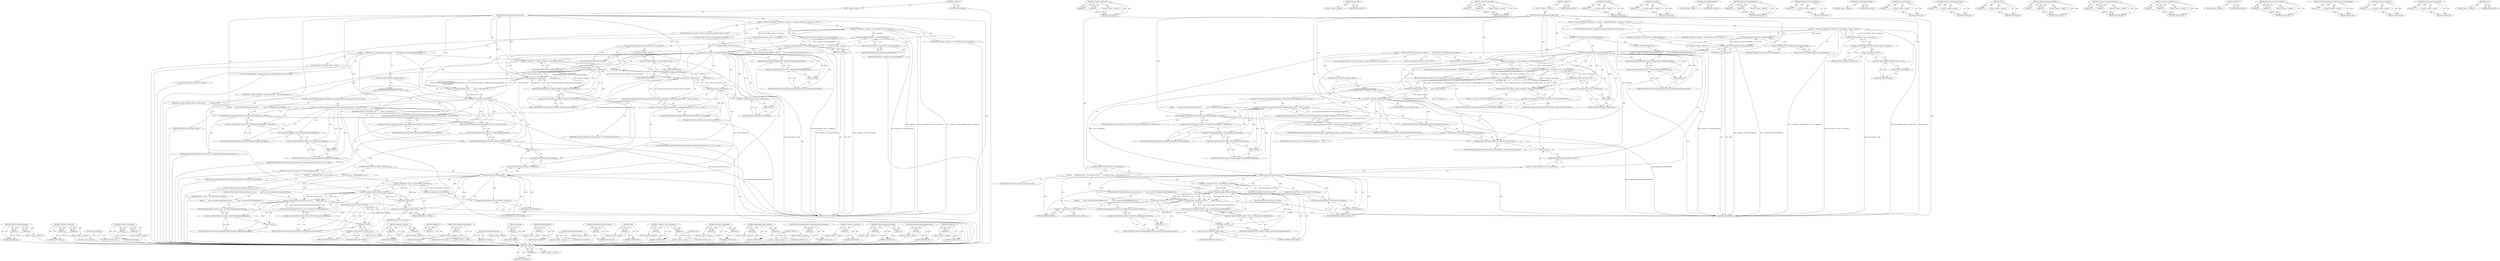 digraph "IsRootLayer" {
vulnerable_214 [label=<(METHOD,GetFrame)>];
vulnerable_215 [label=<(PARAM,p1)>];
vulnerable_216 [label=<(BLOCK,&lt;empty&gt;,&lt;empty&gt;)>];
vulnerable_217 [label=<(METHOD_RETURN,ANY)>];
vulnerable_195 [label=<(METHOD,&lt;operator&gt;.fieldAccess)>];
vulnerable_196 [label=<(PARAM,p1)>];
vulnerable_197 [label=<(PARAM,p2)>];
vulnerable_198 [label=<(BLOCK,&lt;empty&gt;,&lt;empty&gt;)>];
vulnerable_199 [label=<(METHOD_RETURN,ANY)>];
vulnerable_157 [label=<(METHOD,GetLayoutBox)>];
vulnerable_158 [label=<(BLOCK,&lt;empty&gt;,&lt;empty&gt;)>];
vulnerable_159 [label=<(METHOD_RETURN,ANY)>];
vulnerable_174 [label=<(METHOD,&lt;operator&gt;.logicalAnd)>];
vulnerable_175 [label=<(PARAM,p1)>];
vulnerable_176 [label=<(PARAM,p2)>];
vulnerable_177 [label=<(BLOCK,&lt;empty&gt;,&lt;empty&gt;)>];
vulnerable_178 [label=<(METHOD_RETURN,ANY)>];
vulnerable_6 [label=<(METHOD,&lt;global&gt;)<SUB>1</SUB>>];
vulnerable_7 [label=<(BLOCK,&lt;empty&gt;,&lt;empty&gt;)<SUB>1</SUB>>];
vulnerable_8 [label=<(METHOD,UpdateCompositingLayersAfterScroll)<SUB>1</SUB>>];
vulnerable_9 [label=<(BLOCK,{
  PaintLayerCompositor* compositor = GetLayou...,{
  PaintLayerCompositor* compositor = GetLayou...)<SUB>1</SUB>>];
vulnerable_10 [label="<(LOCAL,PaintLayerCompositor* compositor: PaintLayerCompositor*)<SUB>2</SUB>>"];
vulnerable_11 [label=<(&lt;operator&gt;.assignment,* compositor = GetLayoutBox()-&gt;View()-&gt;Composit...)<SUB>2</SUB>>];
vulnerable_12 [label=<(IDENTIFIER,compositor,* compositor = GetLayoutBox()-&gt;View()-&gt;Composit...)<SUB>2</SUB>>];
vulnerable_13 [label=<(Compositor,GetLayoutBox()-&gt;View()-&gt;Compositor())<SUB>2</SUB>>];
vulnerable_14 [label=<(&lt;operator&gt;.indirectFieldAccess,GetLayoutBox()-&gt;View()-&gt;Compositor)<SUB>2</SUB>>];
vulnerable_15 [label=<(View,GetLayoutBox()-&gt;View())<SUB>2</SUB>>];
vulnerable_16 [label=<(&lt;operator&gt;.indirectFieldAccess,GetLayoutBox()-&gt;View)<SUB>2</SUB>>];
vulnerable_17 [label=<(GetLayoutBox,GetLayoutBox())<SUB>2</SUB>>];
vulnerable_18 [label=<(FIELD_IDENTIFIER,View,View)<SUB>2</SUB>>];
vulnerable_19 [label=<(FIELD_IDENTIFIER,Compositor,Compositor)<SUB>2</SUB>>];
vulnerable_20 [label=<(CONTROL_STRUCTURE,IF,if (!compositor-&gt;InCompositingMode()))<SUB>3</SUB>>];
vulnerable_21 [label=<(&lt;operator&gt;.logicalNot,!compositor-&gt;InCompositingMode())<SUB>3</SUB>>];
vulnerable_22 [label=<(InCompositingMode,compositor-&gt;InCompositingMode())<SUB>3</SUB>>];
vulnerable_23 [label=<(&lt;operator&gt;.indirectFieldAccess,compositor-&gt;InCompositingMode)<SUB>3</SUB>>];
vulnerable_24 [label=<(IDENTIFIER,compositor,compositor-&gt;InCompositingMode())<SUB>3</SUB>>];
vulnerable_25 [label=<(FIELD_IDENTIFIER,InCompositingMode,InCompositingMode)<SUB>3</SUB>>];
vulnerable_26 [label=<(BLOCK,&lt;empty&gt;,&lt;empty&gt;)<SUB>4</SUB>>];
vulnerable_27 [label=<(RETURN,return;,return;)<SUB>4</SUB>>];
vulnerable_28 [label=<(CONTROL_STRUCTURE,IF,if (UsesCompositedScrolling()))<SUB>6</SUB>>];
vulnerable_29 [label=<(UsesCompositedScrolling,UsesCompositedScrolling())<SUB>6</SUB>>];
vulnerable_30 [label=<(BLOCK,{
     DCHECK(Layer()-&gt;HasCompositedLayerMappin...,{
     DCHECK(Layer()-&gt;HasCompositedLayerMappin...)<SUB>6</SUB>>];
vulnerable_31 [label="<(LOCAL,DCHECK : DCHECK)<SUB>7</SUB>>"];
vulnerable_32 [label="<(LOCAL,ScrollingCoordinator* scrolling_coordinator: ScrollingCoordinator*)<SUB>8</SUB>>"];
vulnerable_33 [label=<(&lt;operator&gt;.assignment,* scrolling_coordinator = GetScrollingCoordinat...)<SUB>8</SUB>>];
vulnerable_34 [label=<(IDENTIFIER,scrolling_coordinator,* scrolling_coordinator = GetScrollingCoordinat...)<SUB>8</SUB>>];
vulnerable_35 [label=<(GetScrollingCoordinator,GetScrollingCoordinator())<SUB>8</SUB>>];
vulnerable_36 [label="<(LOCAL,bool handled_scroll: bool)<SUB>9</SUB>>"];
vulnerable_37 [label=<(&lt;operator&gt;.assignment,handled_scroll =
        Layer()-&gt;IsRootLayer()...)<SUB>9</SUB>>];
vulnerable_38 [label=<(IDENTIFIER,handled_scroll,handled_scroll =
        Layer()-&gt;IsRootLayer()...)<SUB>9</SUB>>];
vulnerable_39 [label=<(&lt;operator&gt;.logicalAnd,Layer()-&gt;IsRootLayer() &amp;&amp; scrolling_coordinator...)<SUB>10</SUB>>];
vulnerable_40 [label=<(&lt;operator&gt;.logicalAnd,Layer()-&gt;IsRootLayer() &amp;&amp; scrolling_coordinator)<SUB>10</SUB>>];
vulnerable_41 [label=<(IsRootLayer,Layer()-&gt;IsRootLayer())<SUB>10</SUB>>];
vulnerable_42 [label=<(&lt;operator&gt;.indirectFieldAccess,Layer()-&gt;IsRootLayer)<SUB>10</SUB>>];
vulnerable_43 [label=<(Layer,Layer())<SUB>10</SUB>>];
vulnerable_44 [label=<(FIELD_IDENTIFIER,IsRootLayer,IsRootLayer)<SUB>10</SUB>>];
vulnerable_45 [label=<(IDENTIFIER,scrolling_coordinator,Layer()-&gt;IsRootLayer() &amp;&amp; scrolling_coordinator)<SUB>10</SUB>>];
vulnerable_46 [label=<(UpdateCompositedScrollOffset,scrolling_coordinator-&gt;UpdateCompositedScrollOf...)<SUB>11</SUB>>];
vulnerable_47 [label=<(&lt;operator&gt;.indirectFieldAccess,scrolling_coordinator-&gt;UpdateCompositedScrollOf...)<SUB>11</SUB>>];
vulnerable_48 [label=<(IDENTIFIER,scrolling_coordinator,scrolling_coordinator-&gt;UpdateCompositedScrollOf...)<SUB>11</SUB>>];
vulnerable_49 [label=<(FIELD_IDENTIFIER,UpdateCompositedScrollOffset,UpdateCompositedScrollOffset)<SUB>11</SUB>>];
vulnerable_50 [label=<(LITERAL,this,scrolling_coordinator-&gt;UpdateCompositedScrollOf...)<SUB>11</SUB>>];
vulnerable_51 [label=<(CONTROL_STRUCTURE,IF,if (!handled_scroll))<SUB>13</SUB>>];
vulnerable_52 [label=<(&lt;operator&gt;.logicalNot,!handled_scroll)<SUB>13</SUB>>];
vulnerable_53 [label=<(IDENTIFIER,handled_scroll,!handled_scroll)<SUB>13</SUB>>];
vulnerable_54 [label="<(BLOCK,{
      if (!RuntimeEnabledFeatures::BlinkGenPr...,{
      if (!RuntimeEnabledFeatures::BlinkGenPr...)<SUB>13</SUB>>"];
vulnerable_55 [label="<(CONTROL_STRUCTURE,IF,if (!RuntimeEnabledFeatures::BlinkGenPropertyTreesEnabled()))<SUB>14</SUB>>"];
vulnerable_56 [label="<(&lt;operator&gt;.logicalNot,!RuntimeEnabledFeatures::BlinkGenPropertyTreesE...)<SUB>14</SUB>>"];
vulnerable_57 [label="<(RuntimeEnabledFeatures.BlinkGenPropertyTreesEnabled,RuntimeEnabledFeatures::BlinkGenPropertyTreesEn...)<SUB>14</SUB>>"];
vulnerable_58 [label="<(&lt;operator&gt;.fieldAccess,RuntimeEnabledFeatures::BlinkGenPropertyTreesEn...)<SUB>14</SUB>>"];
vulnerable_59 [label="<(IDENTIFIER,RuntimeEnabledFeatures,RuntimeEnabledFeatures::BlinkGenPropertyTreesEn...)<SUB>14</SUB>>"];
vulnerable_60 [label=<(FIELD_IDENTIFIER,BlinkGenPropertyTreesEnabled,BlinkGenPropertyTreesEnabled)<SUB>14</SUB>>];
vulnerable_61 [label=<(BLOCK,{
        Layer()-&gt;GetCompositedLayerMapping()-...,{
        Layer()-&gt;GetCompositedLayerMapping()-...)<SUB>14</SUB>>];
vulnerable_62 [label=<(SetNeedsGraphicsLayerUpdate,Layer()-&gt;GetCompositedLayerMapping()-&gt;SetNeedsG...)<SUB>15</SUB>>];
vulnerable_63 [label=<(&lt;operator&gt;.indirectFieldAccess,Layer()-&gt;GetCompositedLayerMapping()-&gt;SetNeedsG...)<SUB>15</SUB>>];
vulnerable_64 [label=<(GetCompositedLayerMapping,Layer()-&gt;GetCompositedLayerMapping())<SUB>15</SUB>>];
vulnerable_65 [label=<(&lt;operator&gt;.indirectFieldAccess,Layer()-&gt;GetCompositedLayerMapping)<SUB>15</SUB>>];
vulnerable_66 [label=<(Layer,Layer())<SUB>15</SUB>>];
vulnerable_67 [label=<(FIELD_IDENTIFIER,GetCompositedLayerMapping,GetCompositedLayerMapping)<SUB>15</SUB>>];
vulnerable_68 [label=<(FIELD_IDENTIFIER,SetNeedsGraphicsLayerUpdate,SetNeedsGraphicsLayerUpdate)<SUB>15</SUB>>];
vulnerable_69 [label=<(IDENTIFIER,kGraphicsLayerUpdateSubtree,Layer()-&gt;GetCompositedLayerMapping()-&gt;SetNeedsG...)<SUB>16</SUB>>];
vulnerable_70 [label=<(SetNeedsCompositingUpdate,compositor-&gt;SetNeedsCompositingUpdate(
        ...)<SUB>18</SUB>>];
vulnerable_71 [label=<(&lt;operator&gt;.indirectFieldAccess,compositor-&gt;SetNeedsCompositingUpdate)<SUB>18</SUB>>];
vulnerable_72 [label=<(IDENTIFIER,compositor,compositor-&gt;SetNeedsCompositingUpdate(
        ...)<SUB>18</SUB>>];
vulnerable_73 [label=<(FIELD_IDENTIFIER,SetNeedsCompositingUpdate,SetNeedsCompositingUpdate)<SUB>18</SUB>>];
vulnerable_74 [label=<(IDENTIFIER,kCompositingUpdateAfterGeometryChange,compositor-&gt;SetNeedsCompositingUpdate(
        ...)<SUB>19</SUB>>];
vulnerable_75 [label=<(CONTROL_STRUCTURE,IF,if (Layer()-&gt;IsRootLayer()))<SUB>22</SUB>>];
vulnerable_76 [label=<(IsRootLayer,Layer()-&gt;IsRootLayer())<SUB>22</SUB>>];
vulnerable_77 [label=<(&lt;operator&gt;.indirectFieldAccess,Layer()-&gt;IsRootLayer)<SUB>22</SUB>>];
vulnerable_78 [label=<(Layer,Layer())<SUB>22</SUB>>];
vulnerable_79 [label=<(FIELD_IDENTIFIER,IsRootLayer,IsRootLayer)<SUB>22</SUB>>];
vulnerable_80 [label=<(BLOCK,{
      LocalFrame* frame = GetLayoutBox()-&gt;Get...,{
      LocalFrame* frame = GetLayoutBox()-&gt;Get...)<SUB>22</SUB>>];
vulnerable_81 [label="<(LOCAL,LocalFrame* frame: LocalFrame*)<SUB>23</SUB>>"];
vulnerable_82 [label=<(&lt;operator&gt;.assignment,* frame = GetLayoutBox()-&gt;GetFrame())<SUB>23</SUB>>];
vulnerable_83 [label=<(IDENTIFIER,frame,* frame = GetLayoutBox()-&gt;GetFrame())<SUB>23</SUB>>];
vulnerable_84 [label=<(GetFrame,GetLayoutBox()-&gt;GetFrame())<SUB>23</SUB>>];
vulnerable_85 [label=<(&lt;operator&gt;.indirectFieldAccess,GetLayoutBox()-&gt;GetFrame)<SUB>23</SUB>>];
vulnerable_86 [label=<(GetLayoutBox,GetLayoutBox())<SUB>23</SUB>>];
vulnerable_87 [label=<(FIELD_IDENTIFIER,GetFrame,GetFrame)<SUB>23</SUB>>];
vulnerable_88 [label=<(CONTROL_STRUCTURE,IF,if (frame &amp;&amp; frame-&gt;View() &amp;&amp;
          frame-&gt;View()-&gt;HasViewportConstrainedObjects()))<SUB>24</SUB>>];
vulnerable_89 [label=<(&lt;operator&gt;.logicalAnd,frame &amp;&amp; frame-&gt;View() &amp;&amp;
          frame-&gt;View...)<SUB>24</SUB>>];
vulnerable_90 [label=<(&lt;operator&gt;.logicalAnd,frame &amp;&amp; frame-&gt;View())<SUB>24</SUB>>];
vulnerable_91 [label=<(IDENTIFIER,frame,frame &amp;&amp; frame-&gt;View())<SUB>24</SUB>>];
vulnerable_92 [label=<(View,frame-&gt;View())<SUB>24</SUB>>];
vulnerable_93 [label=<(&lt;operator&gt;.indirectFieldAccess,frame-&gt;View)<SUB>24</SUB>>];
vulnerable_94 [label=<(IDENTIFIER,frame,frame-&gt;View())<SUB>24</SUB>>];
vulnerable_95 [label=<(FIELD_IDENTIFIER,View,View)<SUB>24</SUB>>];
vulnerable_96 [label=<(HasViewportConstrainedObjects,frame-&gt;View()-&gt;HasViewportConstrainedObjects())<SUB>25</SUB>>];
vulnerable_97 [label=<(&lt;operator&gt;.indirectFieldAccess,frame-&gt;View()-&gt;HasViewportConstrainedObjects)<SUB>25</SUB>>];
vulnerable_98 [label=<(View,frame-&gt;View())<SUB>25</SUB>>];
vulnerable_99 [label=<(&lt;operator&gt;.indirectFieldAccess,frame-&gt;View)<SUB>25</SUB>>];
vulnerable_100 [label=<(IDENTIFIER,frame,frame-&gt;View())<SUB>25</SUB>>];
vulnerable_101 [label=<(FIELD_IDENTIFIER,View,View)<SUB>25</SUB>>];
vulnerable_102 [label=<(FIELD_IDENTIFIER,HasViewportConstrainedObjects,HasViewportConstrainedObjects)<SUB>25</SUB>>];
vulnerable_103 [label=<(BLOCK,{
        Layer()-&gt;SetNeedsCompositingInputsUpd...,{
        Layer()-&gt;SetNeedsCompositingInputsUpd...)<SUB>25</SUB>>];
vulnerable_104 [label=<(SetNeedsCompositingInputsUpdate,Layer()-&gt;SetNeedsCompositingInputsUpdate())<SUB>26</SUB>>];
vulnerable_105 [label=<(&lt;operator&gt;.indirectFieldAccess,Layer()-&gt;SetNeedsCompositingInputsUpdate)<SUB>26</SUB>>];
vulnerable_106 [label=<(Layer,Layer())<SUB>26</SUB>>];
vulnerable_107 [label=<(FIELD_IDENTIFIER,SetNeedsCompositingInputsUpdate,SetNeedsCompositingInputsUpdate)<SUB>26</SUB>>];
vulnerable_108 [label=<(CONTROL_STRUCTURE,ELSE,else)<SUB>29</SUB>>];
vulnerable_109 [label=<(BLOCK,{
    Layer()-&gt;SetNeedsCompositingInputsUpdate(...,{
    Layer()-&gt;SetNeedsCompositingInputsUpdate(...)<SUB>29</SUB>>];
vulnerable_110 [label=<(SetNeedsCompositingInputsUpdate,Layer()-&gt;SetNeedsCompositingInputsUpdate())<SUB>30</SUB>>];
vulnerable_111 [label=<(&lt;operator&gt;.indirectFieldAccess,Layer()-&gt;SetNeedsCompositingInputsUpdate)<SUB>30</SUB>>];
vulnerable_112 [label=<(Layer,Layer())<SUB>30</SUB>>];
vulnerable_113 [label=<(FIELD_IDENTIFIER,SetNeedsCompositingInputsUpdate,SetNeedsCompositingInputsUpdate)<SUB>30</SUB>>];
vulnerable_114 [label=<(METHOD_RETURN,void)<SUB>1</SUB>>];
vulnerable_116 [label=<(METHOD_RETURN,ANY)<SUB>1</SUB>>];
vulnerable_179 [label=<(METHOD,IsRootLayer)>];
vulnerable_180 [label=<(PARAM,p1)>];
vulnerable_181 [label=<(BLOCK,&lt;empty&gt;,&lt;empty&gt;)>];
vulnerable_182 [label=<(METHOD_RETURN,ANY)>];
vulnerable_144 [label=<(METHOD,Compositor)>];
vulnerable_145 [label=<(PARAM,p1)>];
vulnerable_146 [label=<(BLOCK,&lt;empty&gt;,&lt;empty&gt;)>];
vulnerable_147 [label=<(METHOD_RETURN,ANY)>];
vulnerable_171 [label=<(METHOD,GetScrollingCoordinator)>];
vulnerable_172 [label=<(BLOCK,&lt;empty&gt;,&lt;empty&gt;)>];
vulnerable_173 [label=<(METHOD_RETURN,ANY)>];
vulnerable_209 [label=<(METHOD,SetNeedsCompositingUpdate)>];
vulnerable_210 [label=<(PARAM,p1)>];
vulnerable_211 [label=<(PARAM,p2)>];
vulnerable_212 [label=<(BLOCK,&lt;empty&gt;,&lt;empty&gt;)>];
vulnerable_213 [label=<(METHOD_RETURN,ANY)>];
vulnerable_218 [label=<(METHOD,HasViewportConstrainedObjects)>];
vulnerable_219 [label=<(PARAM,p1)>];
vulnerable_220 [label=<(BLOCK,&lt;empty&gt;,&lt;empty&gt;)>];
vulnerable_221 [label=<(METHOD_RETURN,ANY)>];
vulnerable_168 [label=<(METHOD,UsesCompositedScrolling)>];
vulnerable_169 [label=<(BLOCK,&lt;empty&gt;,&lt;empty&gt;)>];
vulnerable_170 [label=<(METHOD_RETURN,ANY)>];
vulnerable_164 [label=<(METHOD,InCompositingMode)>];
vulnerable_165 [label=<(PARAM,p1)>];
vulnerable_166 [label=<(BLOCK,&lt;empty&gt;,&lt;empty&gt;)>];
vulnerable_167 [label=<(METHOD_RETURN,ANY)>];
vulnerable_222 [label=<(METHOD,SetNeedsCompositingInputsUpdate)>];
vulnerable_223 [label=<(PARAM,p1)>];
vulnerable_224 [label=<(BLOCK,&lt;empty&gt;,&lt;empty&gt;)>];
vulnerable_225 [label=<(METHOD_RETURN,ANY)>];
vulnerable_153 [label=<(METHOD,View)>];
vulnerable_154 [label=<(PARAM,p1)>];
vulnerable_155 [label=<(BLOCK,&lt;empty&gt;,&lt;empty&gt;)>];
vulnerable_156 [label=<(METHOD_RETURN,ANY)>];
vulnerable_186 [label=<(METHOD,UpdateCompositedScrollOffset)>];
vulnerable_187 [label=<(PARAM,p1)>];
vulnerable_188 [label=<(PARAM,p2)>];
vulnerable_189 [label=<(BLOCK,&lt;empty&gt;,&lt;empty&gt;)>];
vulnerable_190 [label=<(METHOD_RETURN,ANY)>];
vulnerable_148 [label=<(METHOD,&lt;operator&gt;.indirectFieldAccess)>];
vulnerable_149 [label=<(PARAM,p1)>];
vulnerable_150 [label=<(PARAM,p2)>];
vulnerable_151 [label=<(BLOCK,&lt;empty&gt;,&lt;empty&gt;)>];
vulnerable_152 [label=<(METHOD_RETURN,ANY)>];
vulnerable_139 [label=<(METHOD,&lt;operator&gt;.assignment)>];
vulnerable_140 [label=<(PARAM,p1)>];
vulnerable_141 [label=<(PARAM,p2)>];
vulnerable_142 [label=<(BLOCK,&lt;empty&gt;,&lt;empty&gt;)>];
vulnerable_143 [label=<(METHOD_RETURN,ANY)>];
vulnerable_133 [label=<(METHOD,&lt;global&gt;)<SUB>1</SUB>>];
vulnerable_134 [label=<(BLOCK,&lt;empty&gt;,&lt;empty&gt;)>];
vulnerable_135 [label=<(METHOD_RETURN,ANY)>];
vulnerable_200 [label=<(METHOD,SetNeedsGraphicsLayerUpdate)>];
vulnerable_201 [label=<(PARAM,p1)>];
vulnerable_202 [label=<(PARAM,p2)>];
vulnerable_203 [label=<(BLOCK,&lt;empty&gt;,&lt;empty&gt;)>];
vulnerable_204 [label=<(METHOD_RETURN,ANY)>];
vulnerable_191 [label=<(METHOD,RuntimeEnabledFeatures.BlinkGenPropertyTreesEnabled)>];
vulnerable_192 [label=<(PARAM,p1)>];
vulnerable_193 [label=<(BLOCK,&lt;empty&gt;,&lt;empty&gt;)>];
vulnerable_194 [label=<(METHOD_RETURN,ANY)>];
vulnerable_160 [label=<(METHOD,&lt;operator&gt;.logicalNot)>];
vulnerable_161 [label=<(PARAM,p1)>];
vulnerable_162 [label=<(BLOCK,&lt;empty&gt;,&lt;empty&gt;)>];
vulnerable_163 [label=<(METHOD_RETURN,ANY)>];
vulnerable_205 [label=<(METHOD,GetCompositedLayerMapping)>];
vulnerable_206 [label=<(PARAM,p1)>];
vulnerable_207 [label=<(BLOCK,&lt;empty&gt;,&lt;empty&gt;)>];
vulnerable_208 [label=<(METHOD_RETURN,ANY)>];
vulnerable_183 [label=<(METHOD,Layer)>];
vulnerable_184 [label=<(BLOCK,&lt;empty&gt;,&lt;empty&gt;)>];
vulnerable_185 [label=<(METHOD_RETURN,ANY)>];
fixed_219 [label=<(METHOD,SetNeedsCompositingUpdate)>];
fixed_220 [label=<(PARAM,p1)>];
fixed_221 [label=<(PARAM,p2)>];
fixed_222 [label=<(BLOCK,&lt;empty&gt;,&lt;empty&gt;)>];
fixed_223 [label=<(METHOD_RETURN,ANY)>];
fixed_200 [label=<(METHOD,&lt;operator&gt;.fieldAccess)>];
fixed_201 [label=<(PARAM,p1)>];
fixed_202 [label=<(PARAM,p2)>];
fixed_203 [label=<(BLOCK,&lt;empty&gt;,&lt;empty&gt;)>];
fixed_204 [label=<(METHOD_RETURN,ANY)>];
fixed_162 [label=<(METHOD,GetLayoutBox)>];
fixed_163 [label=<(BLOCK,&lt;empty&gt;,&lt;empty&gt;)>];
fixed_164 [label=<(METHOD_RETURN,ANY)>];
fixed_179 [label=<(METHOD,&lt;operator&gt;.logicalAnd)>];
fixed_180 [label=<(PARAM,p1)>];
fixed_181 [label=<(PARAM,p2)>];
fixed_182 [label=<(BLOCK,&lt;empty&gt;,&lt;empty&gt;)>];
fixed_183 [label=<(METHOD_RETURN,ANY)>];
fixed_6 [label=<(METHOD,&lt;global&gt;)<SUB>1</SUB>>];
fixed_7 [label=<(BLOCK,&lt;empty&gt;,&lt;empty&gt;)<SUB>1</SUB>>];
fixed_8 [label=<(METHOD,UpdateCompositingLayersAfterScroll)<SUB>1</SUB>>];
fixed_9 [label=<(BLOCK,{
  PaintLayerCompositor* compositor = GetLayou...,{
  PaintLayerCompositor* compositor = GetLayou...)<SUB>1</SUB>>];
fixed_10 [label="<(LOCAL,PaintLayerCompositor* compositor: PaintLayerCompositor*)<SUB>2</SUB>>"];
fixed_11 [label=<(&lt;operator&gt;.assignment,* compositor = GetLayoutBox()-&gt;View()-&gt;Composit...)<SUB>2</SUB>>];
fixed_12 [label=<(IDENTIFIER,compositor,* compositor = GetLayoutBox()-&gt;View()-&gt;Composit...)<SUB>2</SUB>>];
fixed_13 [label=<(Compositor,GetLayoutBox()-&gt;View()-&gt;Compositor())<SUB>2</SUB>>];
fixed_14 [label=<(&lt;operator&gt;.indirectFieldAccess,GetLayoutBox()-&gt;View()-&gt;Compositor)<SUB>2</SUB>>];
fixed_15 [label=<(View,GetLayoutBox()-&gt;View())<SUB>2</SUB>>];
fixed_16 [label=<(&lt;operator&gt;.indirectFieldAccess,GetLayoutBox()-&gt;View)<SUB>2</SUB>>];
fixed_17 [label=<(GetLayoutBox,GetLayoutBox())<SUB>2</SUB>>];
fixed_18 [label=<(FIELD_IDENTIFIER,View,View)<SUB>2</SUB>>];
fixed_19 [label=<(FIELD_IDENTIFIER,Compositor,Compositor)<SUB>2</SUB>>];
fixed_20 [label=<(CONTROL_STRUCTURE,IF,if (!compositor-&gt;InCompositingMode()))<SUB>3</SUB>>];
fixed_21 [label=<(&lt;operator&gt;.logicalNot,!compositor-&gt;InCompositingMode())<SUB>3</SUB>>];
fixed_22 [label=<(InCompositingMode,compositor-&gt;InCompositingMode())<SUB>3</SUB>>];
fixed_23 [label=<(&lt;operator&gt;.indirectFieldAccess,compositor-&gt;InCompositingMode)<SUB>3</SUB>>];
fixed_24 [label=<(IDENTIFIER,compositor,compositor-&gt;InCompositingMode())<SUB>3</SUB>>];
fixed_25 [label=<(FIELD_IDENTIFIER,InCompositingMode,InCompositingMode)<SUB>3</SUB>>];
fixed_26 [label=<(BLOCK,&lt;empty&gt;,&lt;empty&gt;)<SUB>4</SUB>>];
fixed_27 [label=<(RETURN,return;,return;)<SUB>4</SUB>>];
fixed_28 [label=<(CONTROL_STRUCTURE,IF,if (UsesCompositedScrolling()))<SUB>6</SUB>>];
fixed_29 [label=<(UsesCompositedScrolling,UsesCompositedScrolling())<SUB>6</SUB>>];
fixed_30 [label=<(BLOCK,{
     DCHECK(Layer()-&gt;HasCompositedLayerMappin...,{
     DCHECK(Layer()-&gt;HasCompositedLayerMappin...)<SUB>6</SUB>>];
fixed_31 [label="<(LOCAL,DCHECK : DCHECK)<SUB>7</SUB>>"];
fixed_32 [label="<(LOCAL,ScrollingCoordinator* scrolling_coordinator: ScrollingCoordinator*)<SUB>8</SUB>>"];
fixed_33 [label=<(&lt;operator&gt;.assignment,* scrolling_coordinator = GetScrollingCoordinat...)<SUB>8</SUB>>];
fixed_34 [label=<(IDENTIFIER,scrolling_coordinator,* scrolling_coordinator = GetScrollingCoordinat...)<SUB>8</SUB>>];
fixed_35 [label=<(GetScrollingCoordinator,GetScrollingCoordinator())<SUB>8</SUB>>];
fixed_36 [label="<(LOCAL,bool handled_scroll: bool)<SUB>9</SUB>>"];
fixed_37 [label=<(&lt;operator&gt;.assignment,handled_scroll =
        (Layer()-&gt;IsRootLayer(...)<SUB>9</SUB>>];
fixed_38 [label=<(IDENTIFIER,handled_scroll,handled_scroll =
        (Layer()-&gt;IsRootLayer(...)<SUB>9</SUB>>];
fixed_39 [label=<(&lt;operator&gt;.logicalAnd,(Layer()-&gt;IsRootLayer() ||
         RuntimeEnab...)<SUB>10</SUB>>];
fixed_40 [label=<(&lt;operator&gt;.logicalAnd,(Layer()-&gt;IsRootLayer() ||
         RuntimeEnab...)<SUB>10</SUB>>];
fixed_41 [label=<(&lt;operator&gt;.logicalOr,Layer()-&gt;IsRootLayer() ||
         RuntimeEnabl...)<SUB>10</SUB>>];
fixed_42 [label=<(IsRootLayer,Layer()-&gt;IsRootLayer())<SUB>10</SUB>>];
fixed_43 [label=<(&lt;operator&gt;.indirectFieldAccess,Layer()-&gt;IsRootLayer)<SUB>10</SUB>>];
fixed_44 [label=<(Layer,Layer())<SUB>10</SUB>>];
fixed_45 [label=<(FIELD_IDENTIFIER,IsRootLayer,IsRootLayer)<SUB>10</SUB>>];
fixed_46 [label="<(RuntimeEnabledFeatures.BlinkGenPropertyTreesEnabled,RuntimeEnabledFeatures::BlinkGenPropertyTreesEn...)<SUB>11</SUB>>"];
fixed_47 [label="<(&lt;operator&gt;.fieldAccess,RuntimeEnabledFeatures::BlinkGenPropertyTreesEn...)<SUB>11</SUB>>"];
fixed_48 [label="<(IDENTIFIER,RuntimeEnabledFeatures,RuntimeEnabledFeatures::BlinkGenPropertyTreesEn...)<SUB>11</SUB>>"];
fixed_49 [label=<(FIELD_IDENTIFIER,BlinkGenPropertyTreesEnabled,BlinkGenPropertyTreesEnabled)<SUB>11</SUB>>];
fixed_50 [label=<(IDENTIFIER,scrolling_coordinator,(Layer()-&gt;IsRootLayer() ||
         RuntimeEnab...)<SUB>12</SUB>>];
fixed_51 [label=<(UpdateCompositedScrollOffset,scrolling_coordinator-&gt;UpdateCompositedScrollOf...)<SUB>13</SUB>>];
fixed_52 [label=<(&lt;operator&gt;.indirectFieldAccess,scrolling_coordinator-&gt;UpdateCompositedScrollOf...)<SUB>13</SUB>>];
fixed_53 [label=<(IDENTIFIER,scrolling_coordinator,scrolling_coordinator-&gt;UpdateCompositedScrollOf...)<SUB>13</SUB>>];
fixed_54 [label=<(FIELD_IDENTIFIER,UpdateCompositedScrollOffset,UpdateCompositedScrollOffset)<SUB>13</SUB>>];
fixed_55 [label=<(LITERAL,this,scrolling_coordinator-&gt;UpdateCompositedScrollOf...)<SUB>13</SUB>>];
fixed_56 [label=<(CONTROL_STRUCTURE,IF,if (!handled_scroll))<SUB>15</SUB>>];
fixed_57 [label=<(&lt;operator&gt;.logicalNot,!handled_scroll)<SUB>15</SUB>>];
fixed_58 [label=<(IDENTIFIER,handled_scroll,!handled_scroll)<SUB>15</SUB>>];
fixed_59 [label="<(BLOCK,{
      if (!RuntimeEnabledFeatures::BlinkGenPr...,{
      if (!RuntimeEnabledFeatures::BlinkGenPr...)<SUB>15</SUB>>"];
fixed_60 [label="<(CONTROL_STRUCTURE,IF,if (!RuntimeEnabledFeatures::BlinkGenPropertyTreesEnabled()))<SUB>16</SUB>>"];
fixed_61 [label="<(&lt;operator&gt;.logicalNot,!RuntimeEnabledFeatures::BlinkGenPropertyTreesE...)<SUB>16</SUB>>"];
fixed_62 [label="<(RuntimeEnabledFeatures.BlinkGenPropertyTreesEnabled,RuntimeEnabledFeatures::BlinkGenPropertyTreesEn...)<SUB>16</SUB>>"];
fixed_63 [label="<(&lt;operator&gt;.fieldAccess,RuntimeEnabledFeatures::BlinkGenPropertyTreesEn...)<SUB>16</SUB>>"];
fixed_64 [label="<(IDENTIFIER,RuntimeEnabledFeatures,RuntimeEnabledFeatures::BlinkGenPropertyTreesEn...)<SUB>16</SUB>>"];
fixed_65 [label=<(FIELD_IDENTIFIER,BlinkGenPropertyTreesEnabled,BlinkGenPropertyTreesEnabled)<SUB>16</SUB>>];
fixed_66 [label=<(BLOCK,{
        Layer()-&gt;GetCompositedLayerMapping()-...,{
        Layer()-&gt;GetCompositedLayerMapping()-...)<SUB>16</SUB>>];
fixed_67 [label=<(SetNeedsGraphicsLayerUpdate,Layer()-&gt;GetCompositedLayerMapping()-&gt;SetNeedsG...)<SUB>17</SUB>>];
fixed_68 [label=<(&lt;operator&gt;.indirectFieldAccess,Layer()-&gt;GetCompositedLayerMapping()-&gt;SetNeedsG...)<SUB>17</SUB>>];
fixed_69 [label=<(GetCompositedLayerMapping,Layer()-&gt;GetCompositedLayerMapping())<SUB>17</SUB>>];
fixed_70 [label=<(&lt;operator&gt;.indirectFieldAccess,Layer()-&gt;GetCompositedLayerMapping)<SUB>17</SUB>>];
fixed_71 [label=<(Layer,Layer())<SUB>17</SUB>>];
fixed_72 [label=<(FIELD_IDENTIFIER,GetCompositedLayerMapping,GetCompositedLayerMapping)<SUB>17</SUB>>];
fixed_73 [label=<(FIELD_IDENTIFIER,SetNeedsGraphicsLayerUpdate,SetNeedsGraphicsLayerUpdate)<SUB>17</SUB>>];
fixed_74 [label=<(IDENTIFIER,kGraphicsLayerUpdateSubtree,Layer()-&gt;GetCompositedLayerMapping()-&gt;SetNeedsG...)<SUB>18</SUB>>];
fixed_75 [label=<(SetNeedsCompositingUpdate,compositor-&gt;SetNeedsCompositingUpdate(
        ...)<SUB>20</SUB>>];
fixed_76 [label=<(&lt;operator&gt;.indirectFieldAccess,compositor-&gt;SetNeedsCompositingUpdate)<SUB>20</SUB>>];
fixed_77 [label=<(IDENTIFIER,compositor,compositor-&gt;SetNeedsCompositingUpdate(
        ...)<SUB>20</SUB>>];
fixed_78 [label=<(FIELD_IDENTIFIER,SetNeedsCompositingUpdate,SetNeedsCompositingUpdate)<SUB>20</SUB>>];
fixed_79 [label=<(IDENTIFIER,kCompositingUpdateAfterGeometryChange,compositor-&gt;SetNeedsCompositingUpdate(
        ...)<SUB>21</SUB>>];
fixed_80 [label=<(CONTROL_STRUCTURE,IF,if (Layer()-&gt;IsRootLayer()))<SUB>24</SUB>>];
fixed_81 [label=<(IsRootLayer,Layer()-&gt;IsRootLayer())<SUB>24</SUB>>];
fixed_82 [label=<(&lt;operator&gt;.indirectFieldAccess,Layer()-&gt;IsRootLayer)<SUB>24</SUB>>];
fixed_83 [label=<(Layer,Layer())<SUB>24</SUB>>];
fixed_84 [label=<(FIELD_IDENTIFIER,IsRootLayer,IsRootLayer)<SUB>24</SUB>>];
fixed_85 [label=<(BLOCK,{
      LocalFrame* frame = GetLayoutBox()-&gt;Get...,{
      LocalFrame* frame = GetLayoutBox()-&gt;Get...)<SUB>24</SUB>>];
fixed_86 [label="<(LOCAL,LocalFrame* frame: LocalFrame*)<SUB>25</SUB>>"];
fixed_87 [label=<(&lt;operator&gt;.assignment,* frame = GetLayoutBox()-&gt;GetFrame())<SUB>25</SUB>>];
fixed_88 [label=<(IDENTIFIER,frame,* frame = GetLayoutBox()-&gt;GetFrame())<SUB>25</SUB>>];
fixed_89 [label=<(GetFrame,GetLayoutBox()-&gt;GetFrame())<SUB>25</SUB>>];
fixed_90 [label=<(&lt;operator&gt;.indirectFieldAccess,GetLayoutBox()-&gt;GetFrame)<SUB>25</SUB>>];
fixed_91 [label=<(GetLayoutBox,GetLayoutBox())<SUB>25</SUB>>];
fixed_92 [label=<(FIELD_IDENTIFIER,GetFrame,GetFrame)<SUB>25</SUB>>];
fixed_93 [label=<(CONTROL_STRUCTURE,IF,if (frame &amp;&amp; frame-&gt;View() &amp;&amp;
          frame-&gt;View()-&gt;HasViewportConstrainedObjects()))<SUB>26</SUB>>];
fixed_94 [label=<(&lt;operator&gt;.logicalAnd,frame &amp;&amp; frame-&gt;View() &amp;&amp;
          frame-&gt;View...)<SUB>26</SUB>>];
fixed_95 [label=<(&lt;operator&gt;.logicalAnd,frame &amp;&amp; frame-&gt;View())<SUB>26</SUB>>];
fixed_96 [label=<(IDENTIFIER,frame,frame &amp;&amp; frame-&gt;View())<SUB>26</SUB>>];
fixed_97 [label=<(View,frame-&gt;View())<SUB>26</SUB>>];
fixed_98 [label=<(&lt;operator&gt;.indirectFieldAccess,frame-&gt;View)<SUB>26</SUB>>];
fixed_99 [label=<(IDENTIFIER,frame,frame-&gt;View())<SUB>26</SUB>>];
fixed_100 [label=<(FIELD_IDENTIFIER,View,View)<SUB>26</SUB>>];
fixed_101 [label=<(HasViewportConstrainedObjects,frame-&gt;View()-&gt;HasViewportConstrainedObjects())<SUB>27</SUB>>];
fixed_102 [label=<(&lt;operator&gt;.indirectFieldAccess,frame-&gt;View()-&gt;HasViewportConstrainedObjects)<SUB>27</SUB>>];
fixed_103 [label=<(View,frame-&gt;View())<SUB>27</SUB>>];
fixed_104 [label=<(&lt;operator&gt;.indirectFieldAccess,frame-&gt;View)<SUB>27</SUB>>];
fixed_105 [label=<(IDENTIFIER,frame,frame-&gt;View())<SUB>27</SUB>>];
fixed_106 [label=<(FIELD_IDENTIFIER,View,View)<SUB>27</SUB>>];
fixed_107 [label=<(FIELD_IDENTIFIER,HasViewportConstrainedObjects,HasViewportConstrainedObjects)<SUB>27</SUB>>];
fixed_108 [label=<(BLOCK,{
        Layer()-&gt;SetNeedsCompositingInputsUpd...,{
        Layer()-&gt;SetNeedsCompositingInputsUpd...)<SUB>27</SUB>>];
fixed_109 [label=<(SetNeedsCompositingInputsUpdate,Layer()-&gt;SetNeedsCompositingInputsUpdate())<SUB>28</SUB>>];
fixed_110 [label=<(&lt;operator&gt;.indirectFieldAccess,Layer()-&gt;SetNeedsCompositingInputsUpdate)<SUB>28</SUB>>];
fixed_111 [label=<(Layer,Layer())<SUB>28</SUB>>];
fixed_112 [label=<(FIELD_IDENTIFIER,SetNeedsCompositingInputsUpdate,SetNeedsCompositingInputsUpdate)<SUB>28</SUB>>];
fixed_113 [label=<(CONTROL_STRUCTURE,ELSE,else)<SUB>31</SUB>>];
fixed_114 [label=<(BLOCK,{
    Layer()-&gt;SetNeedsCompositingInputsUpdate(...,{
    Layer()-&gt;SetNeedsCompositingInputsUpdate(...)<SUB>31</SUB>>];
fixed_115 [label=<(SetNeedsCompositingInputsUpdate,Layer()-&gt;SetNeedsCompositingInputsUpdate())<SUB>32</SUB>>];
fixed_116 [label=<(&lt;operator&gt;.indirectFieldAccess,Layer()-&gt;SetNeedsCompositingInputsUpdate)<SUB>32</SUB>>];
fixed_117 [label=<(Layer,Layer())<SUB>32</SUB>>];
fixed_118 [label=<(FIELD_IDENTIFIER,SetNeedsCompositingInputsUpdate,SetNeedsCompositingInputsUpdate)<SUB>32</SUB>>];
fixed_119 [label=<(METHOD_RETURN,void)<SUB>1</SUB>>];
fixed_121 [label=<(METHOD_RETURN,ANY)<SUB>1</SUB>>];
fixed_184 [label=<(METHOD,&lt;operator&gt;.logicalOr)>];
fixed_185 [label=<(PARAM,p1)>];
fixed_186 [label=<(PARAM,p2)>];
fixed_187 [label=<(BLOCK,&lt;empty&gt;,&lt;empty&gt;)>];
fixed_188 [label=<(METHOD_RETURN,ANY)>];
fixed_149 [label=<(METHOD,Compositor)>];
fixed_150 [label=<(PARAM,p1)>];
fixed_151 [label=<(BLOCK,&lt;empty&gt;,&lt;empty&gt;)>];
fixed_152 [label=<(METHOD_RETURN,ANY)>];
fixed_176 [label=<(METHOD,GetScrollingCoordinator)>];
fixed_177 [label=<(BLOCK,&lt;empty&gt;,&lt;empty&gt;)>];
fixed_178 [label=<(METHOD_RETURN,ANY)>];
fixed_215 [label=<(METHOD,GetCompositedLayerMapping)>];
fixed_216 [label=<(PARAM,p1)>];
fixed_217 [label=<(BLOCK,&lt;empty&gt;,&lt;empty&gt;)>];
fixed_218 [label=<(METHOD_RETURN,ANY)>];
fixed_224 [label=<(METHOD,GetFrame)>];
fixed_225 [label=<(PARAM,p1)>];
fixed_226 [label=<(BLOCK,&lt;empty&gt;,&lt;empty&gt;)>];
fixed_227 [label=<(METHOD_RETURN,ANY)>];
fixed_173 [label=<(METHOD,UsesCompositedScrolling)>];
fixed_174 [label=<(BLOCK,&lt;empty&gt;,&lt;empty&gt;)>];
fixed_175 [label=<(METHOD_RETURN,ANY)>];
fixed_169 [label=<(METHOD,InCompositingMode)>];
fixed_170 [label=<(PARAM,p1)>];
fixed_171 [label=<(BLOCK,&lt;empty&gt;,&lt;empty&gt;)>];
fixed_172 [label=<(METHOD_RETURN,ANY)>];
fixed_228 [label=<(METHOD,HasViewportConstrainedObjects)>];
fixed_229 [label=<(PARAM,p1)>];
fixed_230 [label=<(BLOCK,&lt;empty&gt;,&lt;empty&gt;)>];
fixed_231 [label=<(METHOD_RETURN,ANY)>];
fixed_158 [label=<(METHOD,View)>];
fixed_159 [label=<(PARAM,p1)>];
fixed_160 [label=<(BLOCK,&lt;empty&gt;,&lt;empty&gt;)>];
fixed_161 [label=<(METHOD_RETURN,ANY)>];
fixed_193 [label=<(METHOD,Layer)>];
fixed_194 [label=<(BLOCK,&lt;empty&gt;,&lt;empty&gt;)>];
fixed_195 [label=<(METHOD_RETURN,ANY)>];
fixed_153 [label=<(METHOD,&lt;operator&gt;.indirectFieldAccess)>];
fixed_154 [label=<(PARAM,p1)>];
fixed_155 [label=<(PARAM,p2)>];
fixed_156 [label=<(BLOCK,&lt;empty&gt;,&lt;empty&gt;)>];
fixed_157 [label=<(METHOD_RETURN,ANY)>];
fixed_144 [label=<(METHOD,&lt;operator&gt;.assignment)>];
fixed_145 [label=<(PARAM,p1)>];
fixed_146 [label=<(PARAM,p2)>];
fixed_147 [label=<(BLOCK,&lt;empty&gt;,&lt;empty&gt;)>];
fixed_148 [label=<(METHOD_RETURN,ANY)>];
fixed_138 [label=<(METHOD,&lt;global&gt;)<SUB>1</SUB>>];
fixed_139 [label=<(BLOCK,&lt;empty&gt;,&lt;empty&gt;)>];
fixed_140 [label=<(METHOD_RETURN,ANY)>];
fixed_205 [label=<(METHOD,UpdateCompositedScrollOffset)>];
fixed_206 [label=<(PARAM,p1)>];
fixed_207 [label=<(PARAM,p2)>];
fixed_208 [label=<(BLOCK,&lt;empty&gt;,&lt;empty&gt;)>];
fixed_209 [label=<(METHOD_RETURN,ANY)>];
fixed_196 [label=<(METHOD,RuntimeEnabledFeatures.BlinkGenPropertyTreesEnabled)>];
fixed_197 [label=<(PARAM,p1)>];
fixed_198 [label=<(BLOCK,&lt;empty&gt;,&lt;empty&gt;)>];
fixed_199 [label=<(METHOD_RETURN,ANY)>];
fixed_165 [label=<(METHOD,&lt;operator&gt;.logicalNot)>];
fixed_166 [label=<(PARAM,p1)>];
fixed_167 [label=<(BLOCK,&lt;empty&gt;,&lt;empty&gt;)>];
fixed_168 [label=<(METHOD_RETURN,ANY)>];
fixed_210 [label=<(METHOD,SetNeedsGraphicsLayerUpdate)>];
fixed_211 [label=<(PARAM,p1)>];
fixed_212 [label=<(PARAM,p2)>];
fixed_213 [label=<(BLOCK,&lt;empty&gt;,&lt;empty&gt;)>];
fixed_214 [label=<(METHOD_RETURN,ANY)>];
fixed_232 [label=<(METHOD,SetNeedsCompositingInputsUpdate)>];
fixed_233 [label=<(PARAM,p1)>];
fixed_234 [label=<(BLOCK,&lt;empty&gt;,&lt;empty&gt;)>];
fixed_235 [label=<(METHOD_RETURN,ANY)>];
fixed_189 [label=<(METHOD,IsRootLayer)>];
fixed_190 [label=<(PARAM,p1)>];
fixed_191 [label=<(BLOCK,&lt;empty&gt;,&lt;empty&gt;)>];
fixed_192 [label=<(METHOD_RETURN,ANY)>];
vulnerable_214 -> vulnerable_215  [key=0, label="AST: "];
vulnerable_214 -> vulnerable_215  [key=1, label="DDG: "];
vulnerable_214 -> vulnerable_216  [key=0, label="AST: "];
vulnerable_214 -> vulnerable_217  [key=0, label="AST: "];
vulnerable_214 -> vulnerable_217  [key=1, label="CFG: "];
vulnerable_215 -> vulnerable_217  [key=0, label="DDG: p1"];
vulnerable_195 -> vulnerable_196  [key=0, label="AST: "];
vulnerable_195 -> vulnerable_196  [key=1, label="DDG: "];
vulnerable_195 -> vulnerable_198  [key=0, label="AST: "];
vulnerable_195 -> vulnerable_197  [key=0, label="AST: "];
vulnerable_195 -> vulnerable_197  [key=1, label="DDG: "];
vulnerable_195 -> vulnerable_199  [key=0, label="AST: "];
vulnerable_195 -> vulnerable_199  [key=1, label="CFG: "];
vulnerable_196 -> vulnerable_199  [key=0, label="DDG: p1"];
vulnerable_197 -> vulnerable_199  [key=0, label="DDG: p2"];
vulnerable_157 -> vulnerable_158  [key=0, label="AST: "];
vulnerable_157 -> vulnerable_159  [key=0, label="AST: "];
vulnerable_157 -> vulnerable_159  [key=1, label="CFG: "];
vulnerable_174 -> vulnerable_175  [key=0, label="AST: "];
vulnerable_174 -> vulnerable_175  [key=1, label="DDG: "];
vulnerable_174 -> vulnerable_177  [key=0, label="AST: "];
vulnerable_174 -> vulnerable_176  [key=0, label="AST: "];
vulnerable_174 -> vulnerable_176  [key=1, label="DDG: "];
vulnerable_174 -> vulnerable_178  [key=0, label="AST: "];
vulnerable_174 -> vulnerable_178  [key=1, label="CFG: "];
vulnerable_175 -> vulnerable_178  [key=0, label="DDG: p1"];
vulnerable_176 -> vulnerable_178  [key=0, label="DDG: p2"];
vulnerable_6 -> vulnerable_7  [key=0, label="AST: "];
vulnerable_6 -> vulnerable_116  [key=0, label="AST: "];
vulnerable_6 -> vulnerable_116  [key=1, label="CFG: "];
vulnerable_7 -> vulnerable_8  [key=0, label="AST: "];
vulnerable_8 -> vulnerable_9  [key=0, label="AST: "];
vulnerable_8 -> vulnerable_114  [key=0, label="AST: "];
vulnerable_8 -> vulnerable_17  [key=0, label="CFG: "];
vulnerable_8 -> vulnerable_29  [key=0, label="DDG: "];
vulnerable_8 -> vulnerable_27  [key=0, label="DDG: "];
vulnerable_8 -> vulnerable_33  [key=0, label="DDG: "];
vulnerable_8 -> vulnerable_52  [key=0, label="DDG: "];
vulnerable_8 -> vulnerable_40  [key=0, label="DDG: "];
vulnerable_8 -> vulnerable_46  [key=0, label="DDG: "];
vulnerable_8 -> vulnerable_70  [key=0, label="DDG: "];
vulnerable_8 -> vulnerable_62  [key=0, label="DDG: "];
vulnerable_8 -> vulnerable_90  [key=0, label="DDG: "];
vulnerable_9 -> vulnerable_10  [key=0, label="AST: "];
vulnerable_9 -> vulnerable_11  [key=0, label="AST: "];
vulnerable_9 -> vulnerable_20  [key=0, label="AST: "];
vulnerable_9 -> vulnerable_28  [key=0, label="AST: "];
vulnerable_11 -> vulnerable_12  [key=0, label="AST: "];
vulnerable_11 -> vulnerable_13  [key=0, label="AST: "];
vulnerable_11 -> vulnerable_25  [key=0, label="CFG: "];
vulnerable_11 -> vulnerable_114  [key=0, label="DDG: compositor"];
vulnerable_11 -> vulnerable_114  [key=1, label="DDG: GetLayoutBox()-&gt;View()-&gt;Compositor()"];
vulnerable_11 -> vulnerable_114  [key=2, label="DDG: * compositor = GetLayoutBox()-&gt;View()-&gt;Compositor()"];
vulnerable_11 -> vulnerable_22  [key=0, label="DDG: compositor"];
vulnerable_11 -> vulnerable_70  [key=0, label="DDG: compositor"];
vulnerable_13 -> vulnerable_14  [key=0, label="AST: "];
vulnerable_13 -> vulnerable_11  [key=0, label="CFG: "];
vulnerable_13 -> vulnerable_11  [key=1, label="DDG: GetLayoutBox()-&gt;View()-&gt;Compositor"];
vulnerable_13 -> vulnerable_114  [key=0, label="DDG: GetLayoutBox()-&gt;View()-&gt;Compositor"];
vulnerable_14 -> vulnerable_15  [key=0, label="AST: "];
vulnerable_14 -> vulnerable_19  [key=0, label="AST: "];
vulnerable_14 -> vulnerable_13  [key=0, label="CFG: "];
vulnerable_15 -> vulnerable_16  [key=0, label="AST: "];
vulnerable_15 -> vulnerable_19  [key=0, label="CFG: "];
vulnerable_15 -> vulnerable_114  [key=0, label="DDG: GetLayoutBox()-&gt;View"];
vulnerable_16 -> vulnerable_17  [key=0, label="AST: "];
vulnerable_16 -> vulnerable_18  [key=0, label="AST: "];
vulnerable_16 -> vulnerable_15  [key=0, label="CFG: "];
vulnerable_17 -> vulnerable_18  [key=0, label="CFG: "];
vulnerable_18 -> vulnerable_16  [key=0, label="CFG: "];
vulnerable_19 -> vulnerable_14  [key=0, label="CFG: "];
vulnerable_20 -> vulnerable_21  [key=0, label="AST: "];
vulnerable_20 -> vulnerable_26  [key=0, label="AST: "];
vulnerable_21 -> vulnerable_22  [key=0, label="AST: "];
vulnerable_21 -> vulnerable_27  [key=0, label="CFG: "];
vulnerable_21 -> vulnerable_27  [key=1, label="CDG: "];
vulnerable_21 -> vulnerable_29  [key=0, label="CFG: "];
vulnerable_21 -> vulnerable_29  [key=1, label="CDG: "];
vulnerable_21 -> vulnerable_114  [key=0, label="DDG: compositor-&gt;InCompositingMode()"];
vulnerable_21 -> vulnerable_114  [key=1, label="DDG: !compositor-&gt;InCompositingMode()"];
vulnerable_22 -> vulnerable_23  [key=0, label="AST: "];
vulnerable_22 -> vulnerable_21  [key=0, label="CFG: "];
vulnerable_22 -> vulnerable_21  [key=1, label="DDG: compositor-&gt;InCompositingMode"];
vulnerable_22 -> vulnerable_114  [key=0, label="DDG: compositor-&gt;InCompositingMode"];
vulnerable_23 -> vulnerable_24  [key=0, label="AST: "];
vulnerable_23 -> vulnerable_25  [key=0, label="AST: "];
vulnerable_23 -> vulnerable_22  [key=0, label="CFG: "];
vulnerable_25 -> vulnerable_23  [key=0, label="CFG: "];
vulnerable_26 -> vulnerable_27  [key=0, label="AST: "];
vulnerable_27 -> vulnerable_114  [key=0, label="CFG: "];
vulnerable_27 -> vulnerable_114  [key=1, label="DDG: &lt;RET&gt;"];
vulnerable_28 -> vulnerable_29  [key=0, label="AST: "];
vulnerable_28 -> vulnerable_30  [key=0, label="AST: "];
vulnerable_28 -> vulnerable_108  [key=0, label="AST: "];
vulnerable_29 -> vulnerable_112  [key=0, label="CFG: "];
vulnerable_29 -> vulnerable_112  [key=1, label="CDG: "];
vulnerable_29 -> vulnerable_35  [key=0, label="CFG: "];
vulnerable_29 -> vulnerable_35  [key=1, label="CDG: "];
vulnerable_29 -> vulnerable_77  [key=0, label="CDG: "];
vulnerable_29 -> vulnerable_42  [key=0, label="CDG: "];
vulnerable_29 -> vulnerable_113  [key=0, label="CDG: "];
vulnerable_29 -> vulnerable_52  [key=0, label="CDG: "];
vulnerable_29 -> vulnerable_37  [key=0, label="CDG: "];
vulnerable_29 -> vulnerable_40  [key=0, label="CDG: "];
vulnerable_29 -> vulnerable_76  [key=0, label="CDG: "];
vulnerable_29 -> vulnerable_44  [key=0, label="CDG: "];
vulnerable_29 -> vulnerable_79  [key=0, label="CDG: "];
vulnerable_29 -> vulnerable_43  [key=0, label="CDG: "];
vulnerable_29 -> vulnerable_33  [key=0, label="CDG: "];
vulnerable_29 -> vulnerable_41  [key=0, label="CDG: "];
vulnerable_29 -> vulnerable_110  [key=0, label="CDG: "];
vulnerable_29 -> vulnerable_78  [key=0, label="CDG: "];
vulnerable_29 -> vulnerable_111  [key=0, label="CDG: "];
vulnerable_29 -> vulnerable_39  [key=0, label="CDG: "];
vulnerable_30 -> vulnerable_31  [key=0, label="AST: "];
vulnerable_30 -> vulnerable_32  [key=0, label="AST: "];
vulnerable_30 -> vulnerable_33  [key=0, label="AST: "];
vulnerable_30 -> vulnerable_36  [key=0, label="AST: "];
vulnerable_30 -> vulnerable_37  [key=0, label="AST: "];
vulnerable_30 -> vulnerable_51  [key=0, label="AST: "];
vulnerable_30 -> vulnerable_75  [key=0, label="AST: "];
vulnerable_33 -> vulnerable_34  [key=0, label="AST: "];
vulnerable_33 -> vulnerable_35  [key=0, label="AST: "];
vulnerable_33 -> vulnerable_43  [key=0, label="CFG: "];
vulnerable_33 -> vulnerable_40  [key=0, label="DDG: scrolling_coordinator"];
vulnerable_35 -> vulnerable_33  [key=0, label="CFG: "];
vulnerable_37 -> vulnerable_38  [key=0, label="AST: "];
vulnerable_37 -> vulnerable_39  [key=0, label="AST: "];
vulnerable_37 -> vulnerable_52  [key=0, label="CFG: "];
vulnerable_37 -> vulnerable_52  [key=1, label="DDG: handled_scroll"];
vulnerable_39 -> vulnerable_40  [key=0, label="AST: "];
vulnerable_39 -> vulnerable_46  [key=0, label="AST: "];
vulnerable_39 -> vulnerable_37  [key=0, label="CFG: "];
vulnerable_39 -> vulnerable_37  [key=1, label="DDG: Layer()-&gt;IsRootLayer() &amp;&amp; scrolling_coordinator"];
vulnerable_39 -> vulnerable_37  [key=2, label="DDG: scrolling_coordinator-&gt;UpdateCompositedScrollOffset(this)"];
vulnerable_40 -> vulnerable_41  [key=0, label="AST: "];
vulnerable_40 -> vulnerable_45  [key=0, label="AST: "];
vulnerable_40 -> vulnerable_39  [key=0, label="CFG: "];
vulnerable_40 -> vulnerable_39  [key=1, label="DDG: Layer()-&gt;IsRootLayer()"];
vulnerable_40 -> vulnerable_39  [key=2, label="DDG: scrolling_coordinator"];
vulnerable_40 -> vulnerable_49  [key=0, label="CFG: "];
vulnerable_40 -> vulnerable_49  [key=1, label="CDG: "];
vulnerable_40 -> vulnerable_46  [key=0, label="DDG: scrolling_coordinator"];
vulnerable_40 -> vulnerable_46  [key=1, label="CDG: "];
vulnerable_40 -> vulnerable_47  [key=0, label="CDG: "];
vulnerable_41 -> vulnerable_42  [key=0, label="AST: "];
vulnerable_41 -> vulnerable_40  [key=0, label="CFG: "];
vulnerable_41 -> vulnerable_40  [key=1, label="DDG: Layer()-&gt;IsRootLayer"];
vulnerable_41 -> vulnerable_76  [key=0, label="DDG: Layer()-&gt;IsRootLayer"];
vulnerable_42 -> vulnerable_43  [key=0, label="AST: "];
vulnerable_42 -> vulnerable_44  [key=0, label="AST: "];
vulnerable_42 -> vulnerable_41  [key=0, label="CFG: "];
vulnerable_43 -> vulnerable_44  [key=0, label="CFG: "];
vulnerable_44 -> vulnerable_42  [key=0, label="CFG: "];
vulnerable_46 -> vulnerable_47  [key=0, label="AST: "];
vulnerable_46 -> vulnerable_50  [key=0, label="AST: "];
vulnerable_46 -> vulnerable_39  [key=0, label="CFG: "];
vulnerable_46 -> vulnerable_39  [key=1, label="DDG: scrolling_coordinator-&gt;UpdateCompositedScrollOffset"];
vulnerable_46 -> vulnerable_39  [key=2, label="DDG: this"];
vulnerable_47 -> vulnerable_48  [key=0, label="AST: "];
vulnerable_47 -> vulnerable_49  [key=0, label="AST: "];
vulnerable_47 -> vulnerable_46  [key=0, label="CFG: "];
vulnerable_49 -> vulnerable_47  [key=0, label="CFG: "];
vulnerable_51 -> vulnerable_52  [key=0, label="AST: "];
vulnerable_51 -> vulnerable_54  [key=0, label="AST: "];
vulnerable_52 -> vulnerable_53  [key=0, label="AST: "];
vulnerable_52 -> vulnerable_78  [key=0, label="CFG: "];
vulnerable_52 -> vulnerable_60  [key=0, label="CFG: "];
vulnerable_52 -> vulnerable_60  [key=1, label="CDG: "];
vulnerable_52 -> vulnerable_73  [key=0, label="CDG: "];
vulnerable_52 -> vulnerable_57  [key=0, label="CDG: "];
vulnerable_52 -> vulnerable_56  [key=0, label="CDG: "];
vulnerable_52 -> vulnerable_58  [key=0, label="CDG: "];
vulnerable_52 -> vulnerable_71  [key=0, label="CDG: "];
vulnerable_52 -> vulnerable_70  [key=0, label="CDG: "];
vulnerable_54 -> vulnerable_55  [key=0, label="AST: "];
vulnerable_54 -> vulnerable_70  [key=0, label="AST: "];
vulnerable_55 -> vulnerable_56  [key=0, label="AST: "];
vulnerable_55 -> vulnerable_61  [key=0, label="AST: "];
vulnerable_56 -> vulnerable_57  [key=0, label="AST: "];
vulnerable_56 -> vulnerable_66  [key=0, label="CFG: "];
vulnerable_56 -> vulnerable_66  [key=1, label="CDG: "];
vulnerable_56 -> vulnerable_73  [key=0, label="CFG: "];
vulnerable_56 -> vulnerable_68  [key=0, label="CDG: "];
vulnerable_56 -> vulnerable_64  [key=0, label="CDG: "];
vulnerable_56 -> vulnerable_67  [key=0, label="CDG: "];
vulnerable_56 -> vulnerable_65  [key=0, label="CDG: "];
vulnerable_56 -> vulnerable_63  [key=0, label="CDG: "];
vulnerable_56 -> vulnerable_62  [key=0, label="CDG: "];
vulnerable_57 -> vulnerable_58  [key=0, label="AST: "];
vulnerable_57 -> vulnerable_56  [key=0, label="CFG: "];
vulnerable_57 -> vulnerable_56  [key=1, label="DDG: RuntimeEnabledFeatures::BlinkGenPropertyTreesEnabled"];
vulnerable_58 -> vulnerable_59  [key=0, label="AST: "];
vulnerable_58 -> vulnerable_60  [key=0, label="AST: "];
vulnerable_58 -> vulnerable_57  [key=0, label="CFG: "];
vulnerable_60 -> vulnerable_58  [key=0, label="CFG: "];
vulnerable_61 -> vulnerable_62  [key=0, label="AST: "];
vulnerable_62 -> vulnerable_63  [key=0, label="AST: "];
vulnerable_62 -> vulnerable_69  [key=0, label="AST: "];
vulnerable_62 -> vulnerable_73  [key=0, label="CFG: "];
vulnerable_62 -> vulnerable_114  [key=0, label="DDG: kGraphicsLayerUpdateSubtree"];
vulnerable_63 -> vulnerable_64  [key=0, label="AST: "];
vulnerable_63 -> vulnerable_68  [key=0, label="AST: "];
vulnerable_63 -> vulnerable_62  [key=0, label="CFG: "];
vulnerable_64 -> vulnerable_65  [key=0, label="AST: "];
vulnerable_64 -> vulnerable_68  [key=0, label="CFG: "];
vulnerable_65 -> vulnerable_66  [key=0, label="AST: "];
vulnerable_65 -> vulnerable_67  [key=0, label="AST: "];
vulnerable_65 -> vulnerable_64  [key=0, label="CFG: "];
vulnerable_66 -> vulnerable_67  [key=0, label="CFG: "];
vulnerable_67 -> vulnerable_65  [key=0, label="CFG: "];
vulnerable_68 -> vulnerable_63  [key=0, label="CFG: "];
vulnerable_70 -> vulnerable_71  [key=0, label="AST: "];
vulnerable_70 -> vulnerable_74  [key=0, label="AST: "];
vulnerable_70 -> vulnerable_78  [key=0, label="CFG: "];
vulnerable_70 -> vulnerable_114  [key=0, label="DDG: kCompositingUpdateAfterGeometryChange"];
vulnerable_71 -> vulnerable_72  [key=0, label="AST: "];
vulnerable_71 -> vulnerable_73  [key=0, label="AST: "];
vulnerable_71 -> vulnerable_70  [key=0, label="CFG: "];
vulnerable_73 -> vulnerable_71  [key=0, label="CFG: "];
vulnerable_75 -> vulnerable_76  [key=0, label="AST: "];
vulnerable_75 -> vulnerable_80  [key=0, label="AST: "];
vulnerable_76 -> vulnerable_77  [key=0, label="AST: "];
vulnerable_76 -> vulnerable_114  [key=0, label="CFG: "];
vulnerable_76 -> vulnerable_86  [key=0, label="CFG: "];
vulnerable_76 -> vulnerable_86  [key=1, label="CDG: "];
vulnerable_76 -> vulnerable_89  [key=0, label="CDG: "];
vulnerable_76 -> vulnerable_84  [key=0, label="CDG: "];
vulnerable_76 -> vulnerable_85  [key=0, label="CDG: "];
vulnerable_76 -> vulnerable_87  [key=0, label="CDG: "];
vulnerable_76 -> vulnerable_82  [key=0, label="CDG: "];
vulnerable_76 -> vulnerable_90  [key=0, label="CDG: "];
vulnerable_76 -> vulnerable_95  [key=0, label="CDG: "];
vulnerable_76 -> vulnerable_92  [key=0, label="CDG: "];
vulnerable_76 -> vulnerable_93  [key=0, label="CDG: "];
vulnerable_77 -> vulnerable_78  [key=0, label="AST: "];
vulnerable_77 -> vulnerable_79  [key=0, label="AST: "];
vulnerable_77 -> vulnerable_76  [key=0, label="CFG: "];
vulnerable_78 -> vulnerable_79  [key=0, label="CFG: "];
vulnerable_79 -> vulnerable_77  [key=0, label="CFG: "];
vulnerable_80 -> vulnerable_81  [key=0, label="AST: "];
vulnerable_80 -> vulnerable_82  [key=0, label="AST: "];
vulnerable_80 -> vulnerable_88  [key=0, label="AST: "];
vulnerable_82 -> vulnerable_83  [key=0, label="AST: "];
vulnerable_82 -> vulnerable_84  [key=0, label="AST: "];
vulnerable_82 -> vulnerable_90  [key=0, label="CFG: "];
vulnerable_82 -> vulnerable_90  [key=1, label="DDG: frame"];
vulnerable_82 -> vulnerable_95  [key=0, label="CFG: "];
vulnerable_82 -> vulnerable_92  [key=0, label="DDG: frame"];
vulnerable_84 -> vulnerable_85  [key=0, label="AST: "];
vulnerable_84 -> vulnerable_82  [key=0, label="CFG: "];
vulnerable_84 -> vulnerable_82  [key=1, label="DDG: GetLayoutBox()-&gt;GetFrame"];
vulnerable_85 -> vulnerable_86  [key=0, label="AST: "];
vulnerable_85 -> vulnerable_87  [key=0, label="AST: "];
vulnerable_85 -> vulnerable_84  [key=0, label="CFG: "];
vulnerable_86 -> vulnerable_87  [key=0, label="CFG: "];
vulnerable_87 -> vulnerable_85  [key=0, label="CFG: "];
vulnerable_88 -> vulnerable_89  [key=0, label="AST: "];
vulnerable_88 -> vulnerable_103  [key=0, label="AST: "];
vulnerable_89 -> vulnerable_90  [key=0, label="AST: "];
vulnerable_89 -> vulnerable_96  [key=0, label="AST: "];
vulnerable_89 -> vulnerable_106  [key=0, label="CFG: "];
vulnerable_89 -> vulnerable_106  [key=1, label="CDG: "];
vulnerable_89 -> vulnerable_114  [key=0, label="CFG: "];
vulnerable_89 -> vulnerable_107  [key=0, label="CDG: "];
vulnerable_89 -> vulnerable_104  [key=0, label="CDG: "];
vulnerable_89 -> vulnerable_105  [key=0, label="CDG: "];
vulnerable_90 -> vulnerable_91  [key=0, label="AST: "];
vulnerable_90 -> vulnerable_92  [key=0, label="AST: "];
vulnerable_90 -> vulnerable_89  [key=0, label="CFG: "];
vulnerable_90 -> vulnerable_89  [key=1, label="DDG: frame"];
vulnerable_90 -> vulnerable_89  [key=2, label="DDG: frame-&gt;View()"];
vulnerable_90 -> vulnerable_101  [key=0, label="CFG: "];
vulnerable_90 -> vulnerable_101  [key=1, label="CDG: "];
vulnerable_90 -> vulnerable_98  [key=0, label="DDG: frame"];
vulnerable_90 -> vulnerable_98  [key=1, label="CDG: "];
vulnerable_90 -> vulnerable_96  [key=0, label="CDG: "];
vulnerable_90 -> vulnerable_99  [key=0, label="CDG: "];
vulnerable_90 -> vulnerable_102  [key=0, label="CDG: "];
vulnerable_90 -> vulnerable_97  [key=0, label="CDG: "];
vulnerable_92 -> vulnerable_93  [key=0, label="AST: "];
vulnerable_92 -> vulnerable_90  [key=0, label="CFG: "];
vulnerable_92 -> vulnerable_90  [key=1, label="DDG: frame-&gt;View"];
vulnerable_92 -> vulnerable_98  [key=0, label="DDG: frame-&gt;View"];
vulnerable_93 -> vulnerable_94  [key=0, label="AST: "];
vulnerable_93 -> vulnerable_95  [key=0, label="AST: "];
vulnerable_93 -> vulnerable_92  [key=0, label="CFG: "];
vulnerable_95 -> vulnerable_93  [key=0, label="CFG: "];
vulnerable_96 -> vulnerable_97  [key=0, label="AST: "];
vulnerable_96 -> vulnerable_89  [key=0, label="CFG: "];
vulnerable_96 -> vulnerable_89  [key=1, label="DDG: frame-&gt;View()-&gt;HasViewportConstrainedObjects"];
vulnerable_97 -> vulnerable_98  [key=0, label="AST: "];
vulnerable_97 -> vulnerable_102  [key=0, label="AST: "];
vulnerable_97 -> vulnerable_96  [key=0, label="CFG: "];
vulnerable_98 -> vulnerable_99  [key=0, label="AST: "];
vulnerable_98 -> vulnerable_102  [key=0, label="CFG: "];
vulnerable_99 -> vulnerable_100  [key=0, label="AST: "];
vulnerable_99 -> vulnerable_101  [key=0, label="AST: "];
vulnerable_99 -> vulnerable_98  [key=0, label="CFG: "];
vulnerable_101 -> vulnerable_99  [key=0, label="CFG: "];
vulnerable_102 -> vulnerable_97  [key=0, label="CFG: "];
vulnerable_103 -> vulnerable_104  [key=0, label="AST: "];
vulnerable_104 -> vulnerable_105  [key=0, label="AST: "];
vulnerable_104 -> vulnerable_114  [key=0, label="CFG: "];
vulnerable_105 -> vulnerable_106  [key=0, label="AST: "];
vulnerable_105 -> vulnerable_107  [key=0, label="AST: "];
vulnerable_105 -> vulnerable_104  [key=0, label="CFG: "];
vulnerable_106 -> vulnerable_107  [key=0, label="CFG: "];
vulnerable_107 -> vulnerable_105  [key=0, label="CFG: "];
vulnerable_108 -> vulnerable_109  [key=0, label="AST: "];
vulnerable_109 -> vulnerable_110  [key=0, label="AST: "];
vulnerable_110 -> vulnerable_111  [key=0, label="AST: "];
vulnerable_110 -> vulnerable_114  [key=0, label="CFG: "];
vulnerable_111 -> vulnerable_112  [key=0, label="AST: "];
vulnerable_111 -> vulnerable_113  [key=0, label="AST: "];
vulnerable_111 -> vulnerable_110  [key=0, label="CFG: "];
vulnerable_112 -> vulnerable_113  [key=0, label="CFG: "];
vulnerable_113 -> vulnerable_111  [key=0, label="CFG: "];
vulnerable_179 -> vulnerable_180  [key=0, label="AST: "];
vulnerable_179 -> vulnerable_180  [key=1, label="DDG: "];
vulnerable_179 -> vulnerable_181  [key=0, label="AST: "];
vulnerable_179 -> vulnerable_182  [key=0, label="AST: "];
vulnerable_179 -> vulnerable_182  [key=1, label="CFG: "];
vulnerable_180 -> vulnerable_182  [key=0, label="DDG: p1"];
vulnerable_144 -> vulnerable_145  [key=0, label="AST: "];
vulnerable_144 -> vulnerable_145  [key=1, label="DDG: "];
vulnerable_144 -> vulnerable_146  [key=0, label="AST: "];
vulnerable_144 -> vulnerable_147  [key=0, label="AST: "];
vulnerable_144 -> vulnerable_147  [key=1, label="CFG: "];
vulnerable_145 -> vulnerable_147  [key=0, label="DDG: p1"];
vulnerable_171 -> vulnerable_172  [key=0, label="AST: "];
vulnerable_171 -> vulnerable_173  [key=0, label="AST: "];
vulnerable_171 -> vulnerable_173  [key=1, label="CFG: "];
vulnerable_209 -> vulnerable_210  [key=0, label="AST: "];
vulnerable_209 -> vulnerable_210  [key=1, label="DDG: "];
vulnerable_209 -> vulnerable_212  [key=0, label="AST: "];
vulnerable_209 -> vulnerable_211  [key=0, label="AST: "];
vulnerable_209 -> vulnerable_211  [key=1, label="DDG: "];
vulnerable_209 -> vulnerable_213  [key=0, label="AST: "];
vulnerable_209 -> vulnerable_213  [key=1, label="CFG: "];
vulnerable_210 -> vulnerable_213  [key=0, label="DDG: p1"];
vulnerable_211 -> vulnerable_213  [key=0, label="DDG: p2"];
vulnerable_218 -> vulnerable_219  [key=0, label="AST: "];
vulnerable_218 -> vulnerable_219  [key=1, label="DDG: "];
vulnerable_218 -> vulnerable_220  [key=0, label="AST: "];
vulnerable_218 -> vulnerable_221  [key=0, label="AST: "];
vulnerable_218 -> vulnerable_221  [key=1, label="CFG: "];
vulnerable_219 -> vulnerable_221  [key=0, label="DDG: p1"];
vulnerable_168 -> vulnerable_169  [key=0, label="AST: "];
vulnerable_168 -> vulnerable_170  [key=0, label="AST: "];
vulnerable_168 -> vulnerable_170  [key=1, label="CFG: "];
vulnerable_164 -> vulnerable_165  [key=0, label="AST: "];
vulnerable_164 -> vulnerable_165  [key=1, label="DDG: "];
vulnerable_164 -> vulnerable_166  [key=0, label="AST: "];
vulnerable_164 -> vulnerable_167  [key=0, label="AST: "];
vulnerable_164 -> vulnerable_167  [key=1, label="CFG: "];
vulnerable_165 -> vulnerable_167  [key=0, label="DDG: p1"];
vulnerable_222 -> vulnerable_223  [key=0, label="AST: "];
vulnerable_222 -> vulnerable_223  [key=1, label="DDG: "];
vulnerable_222 -> vulnerable_224  [key=0, label="AST: "];
vulnerable_222 -> vulnerable_225  [key=0, label="AST: "];
vulnerable_222 -> vulnerable_225  [key=1, label="CFG: "];
vulnerable_223 -> vulnerable_225  [key=0, label="DDG: p1"];
vulnerable_153 -> vulnerable_154  [key=0, label="AST: "];
vulnerable_153 -> vulnerable_154  [key=1, label="DDG: "];
vulnerable_153 -> vulnerable_155  [key=0, label="AST: "];
vulnerable_153 -> vulnerable_156  [key=0, label="AST: "];
vulnerable_153 -> vulnerable_156  [key=1, label="CFG: "];
vulnerable_154 -> vulnerable_156  [key=0, label="DDG: p1"];
vulnerable_186 -> vulnerable_187  [key=0, label="AST: "];
vulnerable_186 -> vulnerable_187  [key=1, label="DDG: "];
vulnerable_186 -> vulnerable_189  [key=0, label="AST: "];
vulnerable_186 -> vulnerable_188  [key=0, label="AST: "];
vulnerable_186 -> vulnerable_188  [key=1, label="DDG: "];
vulnerable_186 -> vulnerable_190  [key=0, label="AST: "];
vulnerable_186 -> vulnerable_190  [key=1, label="CFG: "];
vulnerable_187 -> vulnerable_190  [key=0, label="DDG: p1"];
vulnerable_188 -> vulnerable_190  [key=0, label="DDG: p2"];
vulnerable_148 -> vulnerable_149  [key=0, label="AST: "];
vulnerable_148 -> vulnerable_149  [key=1, label="DDG: "];
vulnerable_148 -> vulnerable_151  [key=0, label="AST: "];
vulnerable_148 -> vulnerable_150  [key=0, label="AST: "];
vulnerable_148 -> vulnerable_150  [key=1, label="DDG: "];
vulnerable_148 -> vulnerable_152  [key=0, label="AST: "];
vulnerable_148 -> vulnerable_152  [key=1, label="CFG: "];
vulnerable_149 -> vulnerable_152  [key=0, label="DDG: p1"];
vulnerable_150 -> vulnerable_152  [key=0, label="DDG: p2"];
vulnerable_139 -> vulnerable_140  [key=0, label="AST: "];
vulnerable_139 -> vulnerable_140  [key=1, label="DDG: "];
vulnerable_139 -> vulnerable_142  [key=0, label="AST: "];
vulnerable_139 -> vulnerable_141  [key=0, label="AST: "];
vulnerable_139 -> vulnerable_141  [key=1, label="DDG: "];
vulnerable_139 -> vulnerable_143  [key=0, label="AST: "];
vulnerable_139 -> vulnerable_143  [key=1, label="CFG: "];
vulnerable_140 -> vulnerable_143  [key=0, label="DDG: p1"];
vulnerable_141 -> vulnerable_143  [key=0, label="DDG: p2"];
vulnerable_133 -> vulnerable_134  [key=0, label="AST: "];
vulnerable_133 -> vulnerable_135  [key=0, label="AST: "];
vulnerable_133 -> vulnerable_135  [key=1, label="CFG: "];
vulnerable_200 -> vulnerable_201  [key=0, label="AST: "];
vulnerable_200 -> vulnerable_201  [key=1, label="DDG: "];
vulnerable_200 -> vulnerable_203  [key=0, label="AST: "];
vulnerable_200 -> vulnerable_202  [key=0, label="AST: "];
vulnerable_200 -> vulnerable_202  [key=1, label="DDG: "];
vulnerable_200 -> vulnerable_204  [key=0, label="AST: "];
vulnerable_200 -> vulnerable_204  [key=1, label="CFG: "];
vulnerable_201 -> vulnerable_204  [key=0, label="DDG: p1"];
vulnerable_202 -> vulnerable_204  [key=0, label="DDG: p2"];
vulnerable_191 -> vulnerable_192  [key=0, label="AST: "];
vulnerable_191 -> vulnerable_192  [key=1, label="DDG: "];
vulnerable_191 -> vulnerable_193  [key=0, label="AST: "];
vulnerable_191 -> vulnerable_194  [key=0, label="AST: "];
vulnerable_191 -> vulnerable_194  [key=1, label="CFG: "];
vulnerable_192 -> vulnerable_194  [key=0, label="DDG: p1"];
vulnerable_160 -> vulnerable_161  [key=0, label="AST: "];
vulnerable_160 -> vulnerable_161  [key=1, label="DDG: "];
vulnerable_160 -> vulnerable_162  [key=0, label="AST: "];
vulnerable_160 -> vulnerable_163  [key=0, label="AST: "];
vulnerable_160 -> vulnerable_163  [key=1, label="CFG: "];
vulnerable_161 -> vulnerable_163  [key=0, label="DDG: p1"];
vulnerable_205 -> vulnerable_206  [key=0, label="AST: "];
vulnerable_205 -> vulnerable_206  [key=1, label="DDG: "];
vulnerable_205 -> vulnerable_207  [key=0, label="AST: "];
vulnerable_205 -> vulnerable_208  [key=0, label="AST: "];
vulnerable_205 -> vulnerable_208  [key=1, label="CFG: "];
vulnerable_206 -> vulnerable_208  [key=0, label="DDG: p1"];
vulnerable_183 -> vulnerable_184  [key=0, label="AST: "];
vulnerable_183 -> vulnerable_185  [key=0, label="AST: "];
vulnerable_183 -> vulnerable_185  [key=1, label="CFG: "];
fixed_219 -> fixed_220  [key=0, label="AST: "];
fixed_219 -> fixed_220  [key=1, label="DDG: "];
fixed_219 -> fixed_222  [key=0, label="AST: "];
fixed_219 -> fixed_221  [key=0, label="AST: "];
fixed_219 -> fixed_221  [key=1, label="DDG: "];
fixed_219 -> fixed_223  [key=0, label="AST: "];
fixed_219 -> fixed_223  [key=1, label="CFG: "];
fixed_220 -> fixed_223  [key=0, label="DDG: p1"];
fixed_221 -> fixed_223  [key=0, label="DDG: p2"];
fixed_222 -> vulnerable_214  [key=0];
fixed_223 -> vulnerable_214  [key=0];
fixed_200 -> fixed_201  [key=0, label="AST: "];
fixed_200 -> fixed_201  [key=1, label="DDG: "];
fixed_200 -> fixed_203  [key=0, label="AST: "];
fixed_200 -> fixed_202  [key=0, label="AST: "];
fixed_200 -> fixed_202  [key=1, label="DDG: "];
fixed_200 -> fixed_204  [key=0, label="AST: "];
fixed_200 -> fixed_204  [key=1, label="CFG: "];
fixed_201 -> fixed_204  [key=0, label="DDG: p1"];
fixed_202 -> fixed_204  [key=0, label="DDG: p2"];
fixed_203 -> vulnerable_214  [key=0];
fixed_204 -> vulnerable_214  [key=0];
fixed_162 -> fixed_163  [key=0, label="AST: "];
fixed_162 -> fixed_164  [key=0, label="AST: "];
fixed_162 -> fixed_164  [key=1, label="CFG: "];
fixed_163 -> vulnerable_214  [key=0];
fixed_164 -> vulnerable_214  [key=0];
fixed_179 -> fixed_180  [key=0, label="AST: "];
fixed_179 -> fixed_180  [key=1, label="DDG: "];
fixed_179 -> fixed_182  [key=0, label="AST: "];
fixed_179 -> fixed_181  [key=0, label="AST: "];
fixed_179 -> fixed_181  [key=1, label="DDG: "];
fixed_179 -> fixed_183  [key=0, label="AST: "];
fixed_179 -> fixed_183  [key=1, label="CFG: "];
fixed_180 -> fixed_183  [key=0, label="DDG: p1"];
fixed_181 -> fixed_183  [key=0, label="DDG: p2"];
fixed_182 -> vulnerable_214  [key=0];
fixed_183 -> vulnerable_214  [key=0];
fixed_6 -> fixed_7  [key=0, label="AST: "];
fixed_6 -> fixed_121  [key=0, label="AST: "];
fixed_6 -> fixed_121  [key=1, label="CFG: "];
fixed_7 -> fixed_8  [key=0, label="AST: "];
fixed_8 -> fixed_9  [key=0, label="AST: "];
fixed_8 -> fixed_119  [key=0, label="AST: "];
fixed_8 -> fixed_17  [key=0, label="CFG: "];
fixed_8 -> fixed_29  [key=0, label="DDG: "];
fixed_8 -> fixed_27  [key=0, label="DDG: "];
fixed_8 -> fixed_33  [key=0, label="DDG: "];
fixed_8 -> fixed_57  [key=0, label="DDG: "];
fixed_8 -> fixed_40  [key=0, label="DDG: "];
fixed_8 -> fixed_51  [key=0, label="DDG: "];
fixed_8 -> fixed_75  [key=0, label="DDG: "];
fixed_8 -> fixed_67  [key=0, label="DDG: "];
fixed_8 -> fixed_95  [key=0, label="DDG: "];
fixed_9 -> fixed_10  [key=0, label="AST: "];
fixed_9 -> fixed_11  [key=0, label="AST: "];
fixed_9 -> fixed_20  [key=0, label="AST: "];
fixed_9 -> fixed_28  [key=0, label="AST: "];
fixed_10 -> vulnerable_214  [key=0];
fixed_11 -> fixed_12  [key=0, label="AST: "];
fixed_11 -> fixed_13  [key=0, label="AST: "];
fixed_11 -> fixed_25  [key=0, label="CFG: "];
fixed_11 -> fixed_119  [key=0, label="DDG: compositor"];
fixed_11 -> fixed_119  [key=1, label="DDG: GetLayoutBox()-&gt;View()-&gt;Compositor()"];
fixed_11 -> fixed_119  [key=2, label="DDG: * compositor = GetLayoutBox()-&gt;View()-&gt;Compositor()"];
fixed_11 -> fixed_22  [key=0, label="DDG: compositor"];
fixed_11 -> fixed_75  [key=0, label="DDG: compositor"];
fixed_12 -> vulnerable_214  [key=0];
fixed_13 -> fixed_14  [key=0, label="AST: "];
fixed_13 -> fixed_11  [key=0, label="CFG: "];
fixed_13 -> fixed_11  [key=1, label="DDG: GetLayoutBox()-&gt;View()-&gt;Compositor"];
fixed_13 -> fixed_119  [key=0, label="DDG: GetLayoutBox()-&gt;View()-&gt;Compositor"];
fixed_14 -> fixed_15  [key=0, label="AST: "];
fixed_14 -> fixed_19  [key=0, label="AST: "];
fixed_14 -> fixed_13  [key=0, label="CFG: "];
fixed_15 -> fixed_16  [key=0, label="AST: "];
fixed_15 -> fixed_19  [key=0, label="CFG: "];
fixed_15 -> fixed_119  [key=0, label="DDG: GetLayoutBox()-&gt;View"];
fixed_16 -> fixed_17  [key=0, label="AST: "];
fixed_16 -> fixed_18  [key=0, label="AST: "];
fixed_16 -> fixed_15  [key=0, label="CFG: "];
fixed_17 -> fixed_18  [key=0, label="CFG: "];
fixed_18 -> fixed_16  [key=0, label="CFG: "];
fixed_19 -> fixed_14  [key=0, label="CFG: "];
fixed_20 -> fixed_21  [key=0, label="AST: "];
fixed_20 -> fixed_26  [key=0, label="AST: "];
fixed_21 -> fixed_22  [key=0, label="AST: "];
fixed_21 -> fixed_27  [key=0, label="CFG: "];
fixed_21 -> fixed_27  [key=1, label="CDG: "];
fixed_21 -> fixed_29  [key=0, label="CFG: "];
fixed_21 -> fixed_29  [key=1, label="CDG: "];
fixed_21 -> fixed_119  [key=0, label="DDG: compositor-&gt;InCompositingMode()"];
fixed_21 -> fixed_119  [key=1, label="DDG: !compositor-&gt;InCompositingMode()"];
fixed_22 -> fixed_23  [key=0, label="AST: "];
fixed_22 -> fixed_21  [key=0, label="CFG: "];
fixed_22 -> fixed_21  [key=1, label="DDG: compositor-&gt;InCompositingMode"];
fixed_22 -> fixed_119  [key=0, label="DDG: compositor-&gt;InCompositingMode"];
fixed_23 -> fixed_24  [key=0, label="AST: "];
fixed_23 -> fixed_25  [key=0, label="AST: "];
fixed_23 -> fixed_22  [key=0, label="CFG: "];
fixed_24 -> vulnerable_214  [key=0];
fixed_25 -> fixed_23  [key=0, label="CFG: "];
fixed_26 -> fixed_27  [key=0, label="AST: "];
fixed_27 -> fixed_119  [key=0, label="CFG: "];
fixed_27 -> fixed_119  [key=1, label="DDG: &lt;RET&gt;"];
fixed_28 -> fixed_29  [key=0, label="AST: "];
fixed_28 -> fixed_30  [key=0, label="AST: "];
fixed_28 -> fixed_113  [key=0, label="AST: "];
fixed_29 -> fixed_117  [key=0, label="CFG: "];
fixed_29 -> fixed_117  [key=1, label="CDG: "];
fixed_29 -> fixed_35  [key=0, label="CFG: "];
fixed_29 -> fixed_35  [key=1, label="CDG: "];
fixed_29 -> fixed_115  [key=0, label="CDG: "];
fixed_29 -> fixed_42  [key=0, label="CDG: "];
fixed_29 -> fixed_57  [key=0, label="CDG: "];
fixed_29 -> fixed_116  [key=0, label="CDG: "];
fixed_29 -> fixed_37  [key=0, label="CDG: "];
fixed_29 -> fixed_81  [key=0, label="CDG: "];
fixed_29 -> fixed_84  [key=0, label="CDG: "];
fixed_29 -> fixed_45  [key=0, label="CDG: "];
fixed_29 -> fixed_40  [key=0, label="CDG: "];
fixed_29 -> fixed_44  [key=0, label="CDG: "];
fixed_29 -> fixed_82  [key=0, label="CDG: "];
fixed_29 -> fixed_43  [key=0, label="CDG: "];
fixed_29 -> fixed_33  [key=0, label="CDG: "];
fixed_29 -> fixed_83  [key=0, label="CDG: "];
fixed_29 -> fixed_118  [key=0, label="CDG: "];
fixed_29 -> fixed_41  [key=0, label="CDG: "];
fixed_29 -> fixed_39  [key=0, label="CDG: "];
fixed_30 -> fixed_31  [key=0, label="AST: "];
fixed_30 -> fixed_32  [key=0, label="AST: "];
fixed_30 -> fixed_33  [key=0, label="AST: "];
fixed_30 -> fixed_36  [key=0, label="AST: "];
fixed_30 -> fixed_37  [key=0, label="AST: "];
fixed_30 -> fixed_56  [key=0, label="AST: "];
fixed_30 -> fixed_80  [key=0, label="AST: "];
fixed_31 -> vulnerable_214  [key=0];
fixed_32 -> vulnerable_214  [key=0];
fixed_33 -> fixed_34  [key=0, label="AST: "];
fixed_33 -> fixed_35  [key=0, label="AST: "];
fixed_33 -> fixed_44  [key=0, label="CFG: "];
fixed_33 -> fixed_40  [key=0, label="DDG: scrolling_coordinator"];
fixed_34 -> vulnerable_214  [key=0];
fixed_35 -> fixed_33  [key=0, label="CFG: "];
fixed_36 -> vulnerable_214  [key=0];
fixed_37 -> fixed_38  [key=0, label="AST: "];
fixed_37 -> fixed_39  [key=0, label="AST: "];
fixed_37 -> fixed_57  [key=0, label="CFG: "];
fixed_37 -> fixed_57  [key=1, label="DDG: handled_scroll"];
fixed_38 -> vulnerable_214  [key=0];
fixed_39 -> fixed_40  [key=0, label="AST: "];
fixed_39 -> fixed_51  [key=0, label="AST: "];
fixed_39 -> fixed_37  [key=0, label="CFG: "];
fixed_39 -> fixed_37  [key=1, label="DDG: (Layer()-&gt;IsRootLayer() ||
         RuntimeEnabledFeatures::BlinkGenPropertyTreesEnabled()) &amp;&amp;
        scrolling_coordinator"];
fixed_39 -> fixed_37  [key=2, label="DDG: scrolling_coordinator-&gt;UpdateCompositedScrollOffset(this)"];
fixed_40 -> fixed_41  [key=0, label="AST: "];
fixed_40 -> fixed_50  [key=0, label="AST: "];
fixed_40 -> fixed_39  [key=0, label="CFG: "];
fixed_40 -> fixed_39  [key=1, label="DDG: Layer()-&gt;IsRootLayer() ||
         RuntimeEnabledFeatures::BlinkGenPropertyTreesEnabled()"];
fixed_40 -> fixed_39  [key=2, label="DDG: scrolling_coordinator"];
fixed_40 -> fixed_54  [key=0, label="CFG: "];
fixed_40 -> fixed_54  [key=1, label="CDG: "];
fixed_40 -> fixed_51  [key=0, label="DDG: scrolling_coordinator"];
fixed_40 -> fixed_51  [key=1, label="CDG: "];
fixed_40 -> fixed_52  [key=0, label="CDG: "];
fixed_41 -> fixed_42  [key=0, label="AST: "];
fixed_41 -> fixed_46  [key=0, label="AST: "];
fixed_41 -> fixed_40  [key=0, label="CFG: "];
fixed_41 -> fixed_40  [key=1, label="DDG: Layer()-&gt;IsRootLayer()"];
fixed_41 -> fixed_40  [key=2, label="DDG: RuntimeEnabledFeatures::BlinkGenPropertyTreesEnabled()"];
fixed_42 -> fixed_43  [key=0, label="AST: "];
fixed_42 -> fixed_41  [key=0, label="CFG: "];
fixed_42 -> fixed_41  [key=1, label="DDG: Layer()-&gt;IsRootLayer"];
fixed_42 -> fixed_49  [key=0, label="CFG: "];
fixed_42 -> fixed_49  [key=1, label="CDG: "];
fixed_42 -> fixed_81  [key=0, label="DDG: Layer()-&gt;IsRootLayer"];
fixed_42 -> fixed_47  [key=0, label="CDG: "];
fixed_42 -> fixed_46  [key=0, label="CDG: "];
fixed_43 -> fixed_44  [key=0, label="AST: "];
fixed_43 -> fixed_45  [key=0, label="AST: "];
fixed_43 -> fixed_42  [key=0, label="CFG: "];
fixed_44 -> fixed_45  [key=0, label="CFG: "];
fixed_45 -> fixed_43  [key=0, label="CFG: "];
fixed_46 -> fixed_47  [key=0, label="AST: "];
fixed_46 -> fixed_41  [key=0, label="CFG: "];
fixed_46 -> fixed_41  [key=1, label="DDG: RuntimeEnabledFeatures::BlinkGenPropertyTreesEnabled"];
fixed_46 -> fixed_62  [key=0, label="DDG: RuntimeEnabledFeatures::BlinkGenPropertyTreesEnabled"];
fixed_47 -> fixed_48  [key=0, label="AST: "];
fixed_47 -> fixed_49  [key=0, label="AST: "];
fixed_47 -> fixed_46  [key=0, label="CFG: "];
fixed_48 -> vulnerable_214  [key=0];
fixed_49 -> fixed_47  [key=0, label="CFG: "];
fixed_50 -> vulnerable_214  [key=0];
fixed_51 -> fixed_52  [key=0, label="AST: "];
fixed_51 -> fixed_55  [key=0, label="AST: "];
fixed_51 -> fixed_39  [key=0, label="CFG: "];
fixed_51 -> fixed_39  [key=1, label="DDG: scrolling_coordinator-&gt;UpdateCompositedScrollOffset"];
fixed_51 -> fixed_39  [key=2, label="DDG: this"];
fixed_52 -> fixed_53  [key=0, label="AST: "];
fixed_52 -> fixed_54  [key=0, label="AST: "];
fixed_52 -> fixed_51  [key=0, label="CFG: "];
fixed_53 -> vulnerable_214  [key=0];
fixed_54 -> fixed_52  [key=0, label="CFG: "];
fixed_55 -> vulnerable_214  [key=0];
fixed_56 -> fixed_57  [key=0, label="AST: "];
fixed_56 -> fixed_59  [key=0, label="AST: "];
fixed_57 -> fixed_58  [key=0, label="AST: "];
fixed_57 -> fixed_83  [key=0, label="CFG: "];
fixed_57 -> fixed_65  [key=0, label="CFG: "];
fixed_57 -> fixed_65  [key=1, label="CDG: "];
fixed_57 -> fixed_75  [key=0, label="CDG: "];
fixed_57 -> fixed_76  [key=0, label="CDG: "];
fixed_57 -> fixed_61  [key=0, label="CDG: "];
fixed_57 -> fixed_63  [key=0, label="CDG: "];
fixed_57 -> fixed_78  [key=0, label="CDG: "];
fixed_57 -> fixed_62  [key=0, label="CDG: "];
fixed_58 -> vulnerable_214  [key=0];
fixed_59 -> fixed_60  [key=0, label="AST: "];
fixed_59 -> fixed_75  [key=0, label="AST: "];
fixed_60 -> fixed_61  [key=0, label="AST: "];
fixed_60 -> fixed_66  [key=0, label="AST: "];
fixed_61 -> fixed_62  [key=0, label="AST: "];
fixed_61 -> fixed_71  [key=0, label="CFG: "];
fixed_61 -> fixed_71  [key=1, label="CDG: "];
fixed_61 -> fixed_78  [key=0, label="CFG: "];
fixed_61 -> fixed_68  [key=0, label="CDG: "];
fixed_61 -> fixed_73  [key=0, label="CDG: "];
fixed_61 -> fixed_72  [key=0, label="CDG: "];
fixed_61 -> fixed_69  [key=0, label="CDG: "];
fixed_61 -> fixed_67  [key=0, label="CDG: "];
fixed_61 -> fixed_70  [key=0, label="CDG: "];
fixed_62 -> fixed_63  [key=0, label="AST: "];
fixed_62 -> fixed_61  [key=0, label="CFG: "];
fixed_62 -> fixed_61  [key=1, label="DDG: RuntimeEnabledFeatures::BlinkGenPropertyTreesEnabled"];
fixed_63 -> fixed_64  [key=0, label="AST: "];
fixed_63 -> fixed_65  [key=0, label="AST: "];
fixed_63 -> fixed_62  [key=0, label="CFG: "];
fixed_64 -> vulnerable_214  [key=0];
fixed_65 -> fixed_63  [key=0, label="CFG: "];
fixed_66 -> fixed_67  [key=0, label="AST: "];
fixed_67 -> fixed_68  [key=0, label="AST: "];
fixed_67 -> fixed_74  [key=0, label="AST: "];
fixed_67 -> fixed_78  [key=0, label="CFG: "];
fixed_67 -> fixed_119  [key=0, label="DDG: kGraphicsLayerUpdateSubtree"];
fixed_68 -> fixed_69  [key=0, label="AST: "];
fixed_68 -> fixed_73  [key=0, label="AST: "];
fixed_68 -> fixed_67  [key=0, label="CFG: "];
fixed_69 -> fixed_70  [key=0, label="AST: "];
fixed_69 -> fixed_73  [key=0, label="CFG: "];
fixed_70 -> fixed_71  [key=0, label="AST: "];
fixed_70 -> fixed_72  [key=0, label="AST: "];
fixed_70 -> fixed_69  [key=0, label="CFG: "];
fixed_71 -> fixed_72  [key=0, label="CFG: "];
fixed_72 -> fixed_70  [key=0, label="CFG: "];
fixed_73 -> fixed_68  [key=0, label="CFG: "];
fixed_74 -> vulnerable_214  [key=0];
fixed_75 -> fixed_76  [key=0, label="AST: "];
fixed_75 -> fixed_79  [key=0, label="AST: "];
fixed_75 -> fixed_83  [key=0, label="CFG: "];
fixed_75 -> fixed_119  [key=0, label="DDG: kCompositingUpdateAfterGeometryChange"];
fixed_76 -> fixed_77  [key=0, label="AST: "];
fixed_76 -> fixed_78  [key=0, label="AST: "];
fixed_76 -> fixed_75  [key=0, label="CFG: "];
fixed_77 -> vulnerable_214  [key=0];
fixed_78 -> fixed_76  [key=0, label="CFG: "];
fixed_79 -> vulnerable_214  [key=0];
fixed_80 -> fixed_81  [key=0, label="AST: "];
fixed_80 -> fixed_85  [key=0, label="AST: "];
fixed_81 -> fixed_82  [key=0, label="AST: "];
fixed_81 -> fixed_119  [key=0, label="CFG: "];
fixed_81 -> fixed_91  [key=0, label="CFG: "];
fixed_81 -> fixed_91  [key=1, label="CDG: "];
fixed_81 -> fixed_94  [key=0, label="CDG: "];
fixed_81 -> fixed_89  [key=0, label="CDG: "];
fixed_81 -> fixed_95  [key=0, label="CDG: "];
fixed_81 -> fixed_92  [key=0, label="CDG: "];
fixed_81 -> fixed_87  [key=0, label="CDG: "];
fixed_81 -> fixed_90  [key=0, label="CDG: "];
fixed_81 -> fixed_98  [key=0, label="CDG: "];
fixed_81 -> fixed_97  [key=0, label="CDG: "];
fixed_81 -> fixed_100  [key=0, label="CDG: "];
fixed_82 -> fixed_83  [key=0, label="AST: "];
fixed_82 -> fixed_84  [key=0, label="AST: "];
fixed_82 -> fixed_81  [key=0, label="CFG: "];
fixed_83 -> fixed_84  [key=0, label="CFG: "];
fixed_84 -> fixed_82  [key=0, label="CFG: "];
fixed_85 -> fixed_86  [key=0, label="AST: "];
fixed_85 -> fixed_87  [key=0, label="AST: "];
fixed_85 -> fixed_93  [key=0, label="AST: "];
fixed_86 -> vulnerable_214  [key=0];
fixed_87 -> fixed_88  [key=0, label="AST: "];
fixed_87 -> fixed_89  [key=0, label="AST: "];
fixed_87 -> fixed_95  [key=0, label="CFG: "];
fixed_87 -> fixed_95  [key=1, label="DDG: frame"];
fixed_87 -> fixed_100  [key=0, label="CFG: "];
fixed_87 -> fixed_97  [key=0, label="DDG: frame"];
fixed_88 -> vulnerable_214  [key=0];
fixed_89 -> fixed_90  [key=0, label="AST: "];
fixed_89 -> fixed_87  [key=0, label="CFG: "];
fixed_89 -> fixed_87  [key=1, label="DDG: GetLayoutBox()-&gt;GetFrame"];
fixed_90 -> fixed_91  [key=0, label="AST: "];
fixed_90 -> fixed_92  [key=0, label="AST: "];
fixed_90 -> fixed_89  [key=0, label="CFG: "];
fixed_91 -> fixed_92  [key=0, label="CFG: "];
fixed_92 -> fixed_90  [key=0, label="CFG: "];
fixed_93 -> fixed_94  [key=0, label="AST: "];
fixed_93 -> fixed_108  [key=0, label="AST: "];
fixed_94 -> fixed_95  [key=0, label="AST: "];
fixed_94 -> fixed_101  [key=0, label="AST: "];
fixed_94 -> fixed_111  [key=0, label="CFG: "];
fixed_94 -> fixed_111  [key=1, label="CDG: "];
fixed_94 -> fixed_119  [key=0, label="CFG: "];
fixed_94 -> fixed_112  [key=0, label="CDG: "];
fixed_94 -> fixed_110  [key=0, label="CDG: "];
fixed_94 -> fixed_109  [key=0, label="CDG: "];
fixed_95 -> fixed_96  [key=0, label="AST: "];
fixed_95 -> fixed_97  [key=0, label="AST: "];
fixed_95 -> fixed_94  [key=0, label="CFG: "];
fixed_95 -> fixed_94  [key=1, label="DDG: frame"];
fixed_95 -> fixed_94  [key=2, label="DDG: frame-&gt;View()"];
fixed_95 -> fixed_106  [key=0, label="CFG: "];
fixed_95 -> fixed_106  [key=1, label="CDG: "];
fixed_95 -> fixed_103  [key=0, label="DDG: frame"];
fixed_95 -> fixed_103  [key=1, label="CDG: "];
fixed_95 -> fixed_107  [key=0, label="CDG: "];
fixed_95 -> fixed_102  [key=0, label="CDG: "];
fixed_95 -> fixed_104  [key=0, label="CDG: "];
fixed_95 -> fixed_101  [key=0, label="CDG: "];
fixed_96 -> vulnerable_214  [key=0];
fixed_97 -> fixed_98  [key=0, label="AST: "];
fixed_97 -> fixed_95  [key=0, label="CFG: "];
fixed_97 -> fixed_95  [key=1, label="DDG: frame-&gt;View"];
fixed_97 -> fixed_103  [key=0, label="DDG: frame-&gt;View"];
fixed_98 -> fixed_99  [key=0, label="AST: "];
fixed_98 -> fixed_100  [key=0, label="AST: "];
fixed_98 -> fixed_97  [key=0, label="CFG: "];
fixed_99 -> vulnerable_214  [key=0];
fixed_100 -> fixed_98  [key=0, label="CFG: "];
fixed_101 -> fixed_102  [key=0, label="AST: "];
fixed_101 -> fixed_94  [key=0, label="CFG: "];
fixed_101 -> fixed_94  [key=1, label="DDG: frame-&gt;View()-&gt;HasViewportConstrainedObjects"];
fixed_102 -> fixed_103  [key=0, label="AST: "];
fixed_102 -> fixed_107  [key=0, label="AST: "];
fixed_102 -> fixed_101  [key=0, label="CFG: "];
fixed_103 -> fixed_104  [key=0, label="AST: "];
fixed_103 -> fixed_107  [key=0, label="CFG: "];
fixed_104 -> fixed_105  [key=0, label="AST: "];
fixed_104 -> fixed_106  [key=0, label="AST: "];
fixed_104 -> fixed_103  [key=0, label="CFG: "];
fixed_105 -> vulnerable_214  [key=0];
fixed_106 -> fixed_104  [key=0, label="CFG: "];
fixed_107 -> fixed_102  [key=0, label="CFG: "];
fixed_108 -> fixed_109  [key=0, label="AST: "];
fixed_109 -> fixed_110  [key=0, label="AST: "];
fixed_109 -> fixed_119  [key=0, label="CFG: "];
fixed_110 -> fixed_111  [key=0, label="AST: "];
fixed_110 -> fixed_112  [key=0, label="AST: "];
fixed_110 -> fixed_109  [key=0, label="CFG: "];
fixed_111 -> fixed_112  [key=0, label="CFG: "];
fixed_112 -> fixed_110  [key=0, label="CFG: "];
fixed_113 -> fixed_114  [key=0, label="AST: "];
fixed_114 -> fixed_115  [key=0, label="AST: "];
fixed_115 -> fixed_116  [key=0, label="AST: "];
fixed_115 -> fixed_119  [key=0, label="CFG: "];
fixed_116 -> fixed_117  [key=0, label="AST: "];
fixed_116 -> fixed_118  [key=0, label="AST: "];
fixed_116 -> fixed_115  [key=0, label="CFG: "];
fixed_117 -> fixed_118  [key=0, label="CFG: "];
fixed_118 -> fixed_116  [key=0, label="CFG: "];
fixed_119 -> vulnerable_214  [key=0];
fixed_121 -> vulnerable_214  [key=0];
fixed_184 -> fixed_185  [key=0, label="AST: "];
fixed_184 -> fixed_185  [key=1, label="DDG: "];
fixed_184 -> fixed_187  [key=0, label="AST: "];
fixed_184 -> fixed_186  [key=0, label="AST: "];
fixed_184 -> fixed_186  [key=1, label="DDG: "];
fixed_184 -> fixed_188  [key=0, label="AST: "];
fixed_184 -> fixed_188  [key=1, label="CFG: "];
fixed_185 -> fixed_188  [key=0, label="DDG: p1"];
fixed_186 -> fixed_188  [key=0, label="DDG: p2"];
fixed_187 -> vulnerable_214  [key=0];
fixed_188 -> vulnerable_214  [key=0];
fixed_149 -> fixed_150  [key=0, label="AST: "];
fixed_149 -> fixed_150  [key=1, label="DDG: "];
fixed_149 -> fixed_151  [key=0, label="AST: "];
fixed_149 -> fixed_152  [key=0, label="AST: "];
fixed_149 -> fixed_152  [key=1, label="CFG: "];
fixed_150 -> fixed_152  [key=0, label="DDG: p1"];
fixed_151 -> vulnerable_214  [key=0];
fixed_152 -> vulnerable_214  [key=0];
fixed_176 -> fixed_177  [key=0, label="AST: "];
fixed_176 -> fixed_178  [key=0, label="AST: "];
fixed_176 -> fixed_178  [key=1, label="CFG: "];
fixed_177 -> vulnerable_214  [key=0];
fixed_178 -> vulnerable_214  [key=0];
fixed_215 -> fixed_216  [key=0, label="AST: "];
fixed_215 -> fixed_216  [key=1, label="DDG: "];
fixed_215 -> fixed_217  [key=0, label="AST: "];
fixed_215 -> fixed_218  [key=0, label="AST: "];
fixed_215 -> fixed_218  [key=1, label="CFG: "];
fixed_216 -> fixed_218  [key=0, label="DDG: p1"];
fixed_217 -> vulnerable_214  [key=0];
fixed_218 -> vulnerable_214  [key=0];
fixed_224 -> fixed_225  [key=0, label="AST: "];
fixed_224 -> fixed_225  [key=1, label="DDG: "];
fixed_224 -> fixed_226  [key=0, label="AST: "];
fixed_224 -> fixed_227  [key=0, label="AST: "];
fixed_224 -> fixed_227  [key=1, label="CFG: "];
fixed_225 -> fixed_227  [key=0, label="DDG: p1"];
fixed_226 -> vulnerable_214  [key=0];
fixed_227 -> vulnerable_214  [key=0];
fixed_173 -> fixed_174  [key=0, label="AST: "];
fixed_173 -> fixed_175  [key=0, label="AST: "];
fixed_173 -> fixed_175  [key=1, label="CFG: "];
fixed_174 -> vulnerable_214  [key=0];
fixed_175 -> vulnerable_214  [key=0];
fixed_169 -> fixed_170  [key=0, label="AST: "];
fixed_169 -> fixed_170  [key=1, label="DDG: "];
fixed_169 -> fixed_171  [key=0, label="AST: "];
fixed_169 -> fixed_172  [key=0, label="AST: "];
fixed_169 -> fixed_172  [key=1, label="CFG: "];
fixed_170 -> fixed_172  [key=0, label="DDG: p1"];
fixed_171 -> vulnerable_214  [key=0];
fixed_172 -> vulnerable_214  [key=0];
fixed_228 -> fixed_229  [key=0, label="AST: "];
fixed_228 -> fixed_229  [key=1, label="DDG: "];
fixed_228 -> fixed_230  [key=0, label="AST: "];
fixed_228 -> fixed_231  [key=0, label="AST: "];
fixed_228 -> fixed_231  [key=1, label="CFG: "];
fixed_229 -> fixed_231  [key=0, label="DDG: p1"];
fixed_230 -> vulnerable_214  [key=0];
fixed_231 -> vulnerable_214  [key=0];
fixed_158 -> fixed_159  [key=0, label="AST: "];
fixed_158 -> fixed_159  [key=1, label="DDG: "];
fixed_158 -> fixed_160  [key=0, label="AST: "];
fixed_158 -> fixed_161  [key=0, label="AST: "];
fixed_158 -> fixed_161  [key=1, label="CFG: "];
fixed_159 -> fixed_161  [key=0, label="DDG: p1"];
fixed_160 -> vulnerable_214  [key=0];
fixed_161 -> vulnerable_214  [key=0];
fixed_193 -> fixed_194  [key=0, label="AST: "];
fixed_193 -> fixed_195  [key=0, label="AST: "];
fixed_193 -> fixed_195  [key=1, label="CFG: "];
fixed_194 -> vulnerable_214  [key=0];
fixed_195 -> vulnerable_214  [key=0];
fixed_153 -> fixed_154  [key=0, label="AST: "];
fixed_153 -> fixed_154  [key=1, label="DDG: "];
fixed_153 -> fixed_156  [key=0, label="AST: "];
fixed_153 -> fixed_155  [key=0, label="AST: "];
fixed_153 -> fixed_155  [key=1, label="DDG: "];
fixed_153 -> fixed_157  [key=0, label="AST: "];
fixed_153 -> fixed_157  [key=1, label="CFG: "];
fixed_154 -> fixed_157  [key=0, label="DDG: p1"];
fixed_155 -> fixed_157  [key=0, label="DDG: p2"];
fixed_156 -> vulnerable_214  [key=0];
fixed_157 -> vulnerable_214  [key=0];
fixed_144 -> fixed_145  [key=0, label="AST: "];
fixed_144 -> fixed_145  [key=1, label="DDG: "];
fixed_144 -> fixed_147  [key=0, label="AST: "];
fixed_144 -> fixed_146  [key=0, label="AST: "];
fixed_144 -> fixed_146  [key=1, label="DDG: "];
fixed_144 -> fixed_148  [key=0, label="AST: "];
fixed_144 -> fixed_148  [key=1, label="CFG: "];
fixed_145 -> fixed_148  [key=0, label="DDG: p1"];
fixed_146 -> fixed_148  [key=0, label="DDG: p2"];
fixed_147 -> vulnerable_214  [key=0];
fixed_148 -> vulnerable_214  [key=0];
fixed_138 -> fixed_139  [key=0, label="AST: "];
fixed_138 -> fixed_140  [key=0, label="AST: "];
fixed_138 -> fixed_140  [key=1, label="CFG: "];
fixed_139 -> vulnerable_214  [key=0];
fixed_140 -> vulnerable_214  [key=0];
fixed_205 -> fixed_206  [key=0, label="AST: "];
fixed_205 -> fixed_206  [key=1, label="DDG: "];
fixed_205 -> fixed_208  [key=0, label="AST: "];
fixed_205 -> fixed_207  [key=0, label="AST: "];
fixed_205 -> fixed_207  [key=1, label="DDG: "];
fixed_205 -> fixed_209  [key=0, label="AST: "];
fixed_205 -> fixed_209  [key=1, label="CFG: "];
fixed_206 -> fixed_209  [key=0, label="DDG: p1"];
fixed_207 -> fixed_209  [key=0, label="DDG: p2"];
fixed_208 -> vulnerable_214  [key=0];
fixed_209 -> vulnerable_214  [key=0];
fixed_196 -> fixed_197  [key=0, label="AST: "];
fixed_196 -> fixed_197  [key=1, label="DDG: "];
fixed_196 -> fixed_198  [key=0, label="AST: "];
fixed_196 -> fixed_199  [key=0, label="AST: "];
fixed_196 -> fixed_199  [key=1, label="CFG: "];
fixed_197 -> fixed_199  [key=0, label="DDG: p1"];
fixed_198 -> vulnerable_214  [key=0];
fixed_199 -> vulnerable_214  [key=0];
fixed_165 -> fixed_166  [key=0, label="AST: "];
fixed_165 -> fixed_166  [key=1, label="DDG: "];
fixed_165 -> fixed_167  [key=0, label="AST: "];
fixed_165 -> fixed_168  [key=0, label="AST: "];
fixed_165 -> fixed_168  [key=1, label="CFG: "];
fixed_166 -> fixed_168  [key=0, label="DDG: p1"];
fixed_167 -> vulnerable_214  [key=0];
fixed_168 -> vulnerable_214  [key=0];
fixed_210 -> fixed_211  [key=0, label="AST: "];
fixed_210 -> fixed_211  [key=1, label="DDG: "];
fixed_210 -> fixed_213  [key=0, label="AST: "];
fixed_210 -> fixed_212  [key=0, label="AST: "];
fixed_210 -> fixed_212  [key=1, label="DDG: "];
fixed_210 -> fixed_214  [key=0, label="AST: "];
fixed_210 -> fixed_214  [key=1, label="CFG: "];
fixed_211 -> fixed_214  [key=0, label="DDG: p1"];
fixed_212 -> fixed_214  [key=0, label="DDG: p2"];
fixed_213 -> vulnerable_214  [key=0];
fixed_214 -> vulnerable_214  [key=0];
fixed_232 -> fixed_233  [key=0, label="AST: "];
fixed_232 -> fixed_233  [key=1, label="DDG: "];
fixed_232 -> fixed_234  [key=0, label="AST: "];
fixed_232 -> fixed_235  [key=0, label="AST: "];
fixed_232 -> fixed_235  [key=1, label="CFG: "];
fixed_233 -> fixed_235  [key=0, label="DDG: p1"];
fixed_234 -> vulnerable_214  [key=0];
fixed_235 -> vulnerable_214  [key=0];
fixed_189 -> fixed_190  [key=0, label="AST: "];
fixed_189 -> fixed_190  [key=1, label="DDG: "];
fixed_189 -> fixed_191  [key=0, label="AST: "];
fixed_189 -> fixed_192  [key=0, label="AST: "];
fixed_189 -> fixed_192  [key=1, label="CFG: "];
fixed_190 -> fixed_192  [key=0, label="DDG: p1"];
fixed_191 -> vulnerable_214  [key=0];
fixed_192 -> vulnerable_214  [key=0];
}
